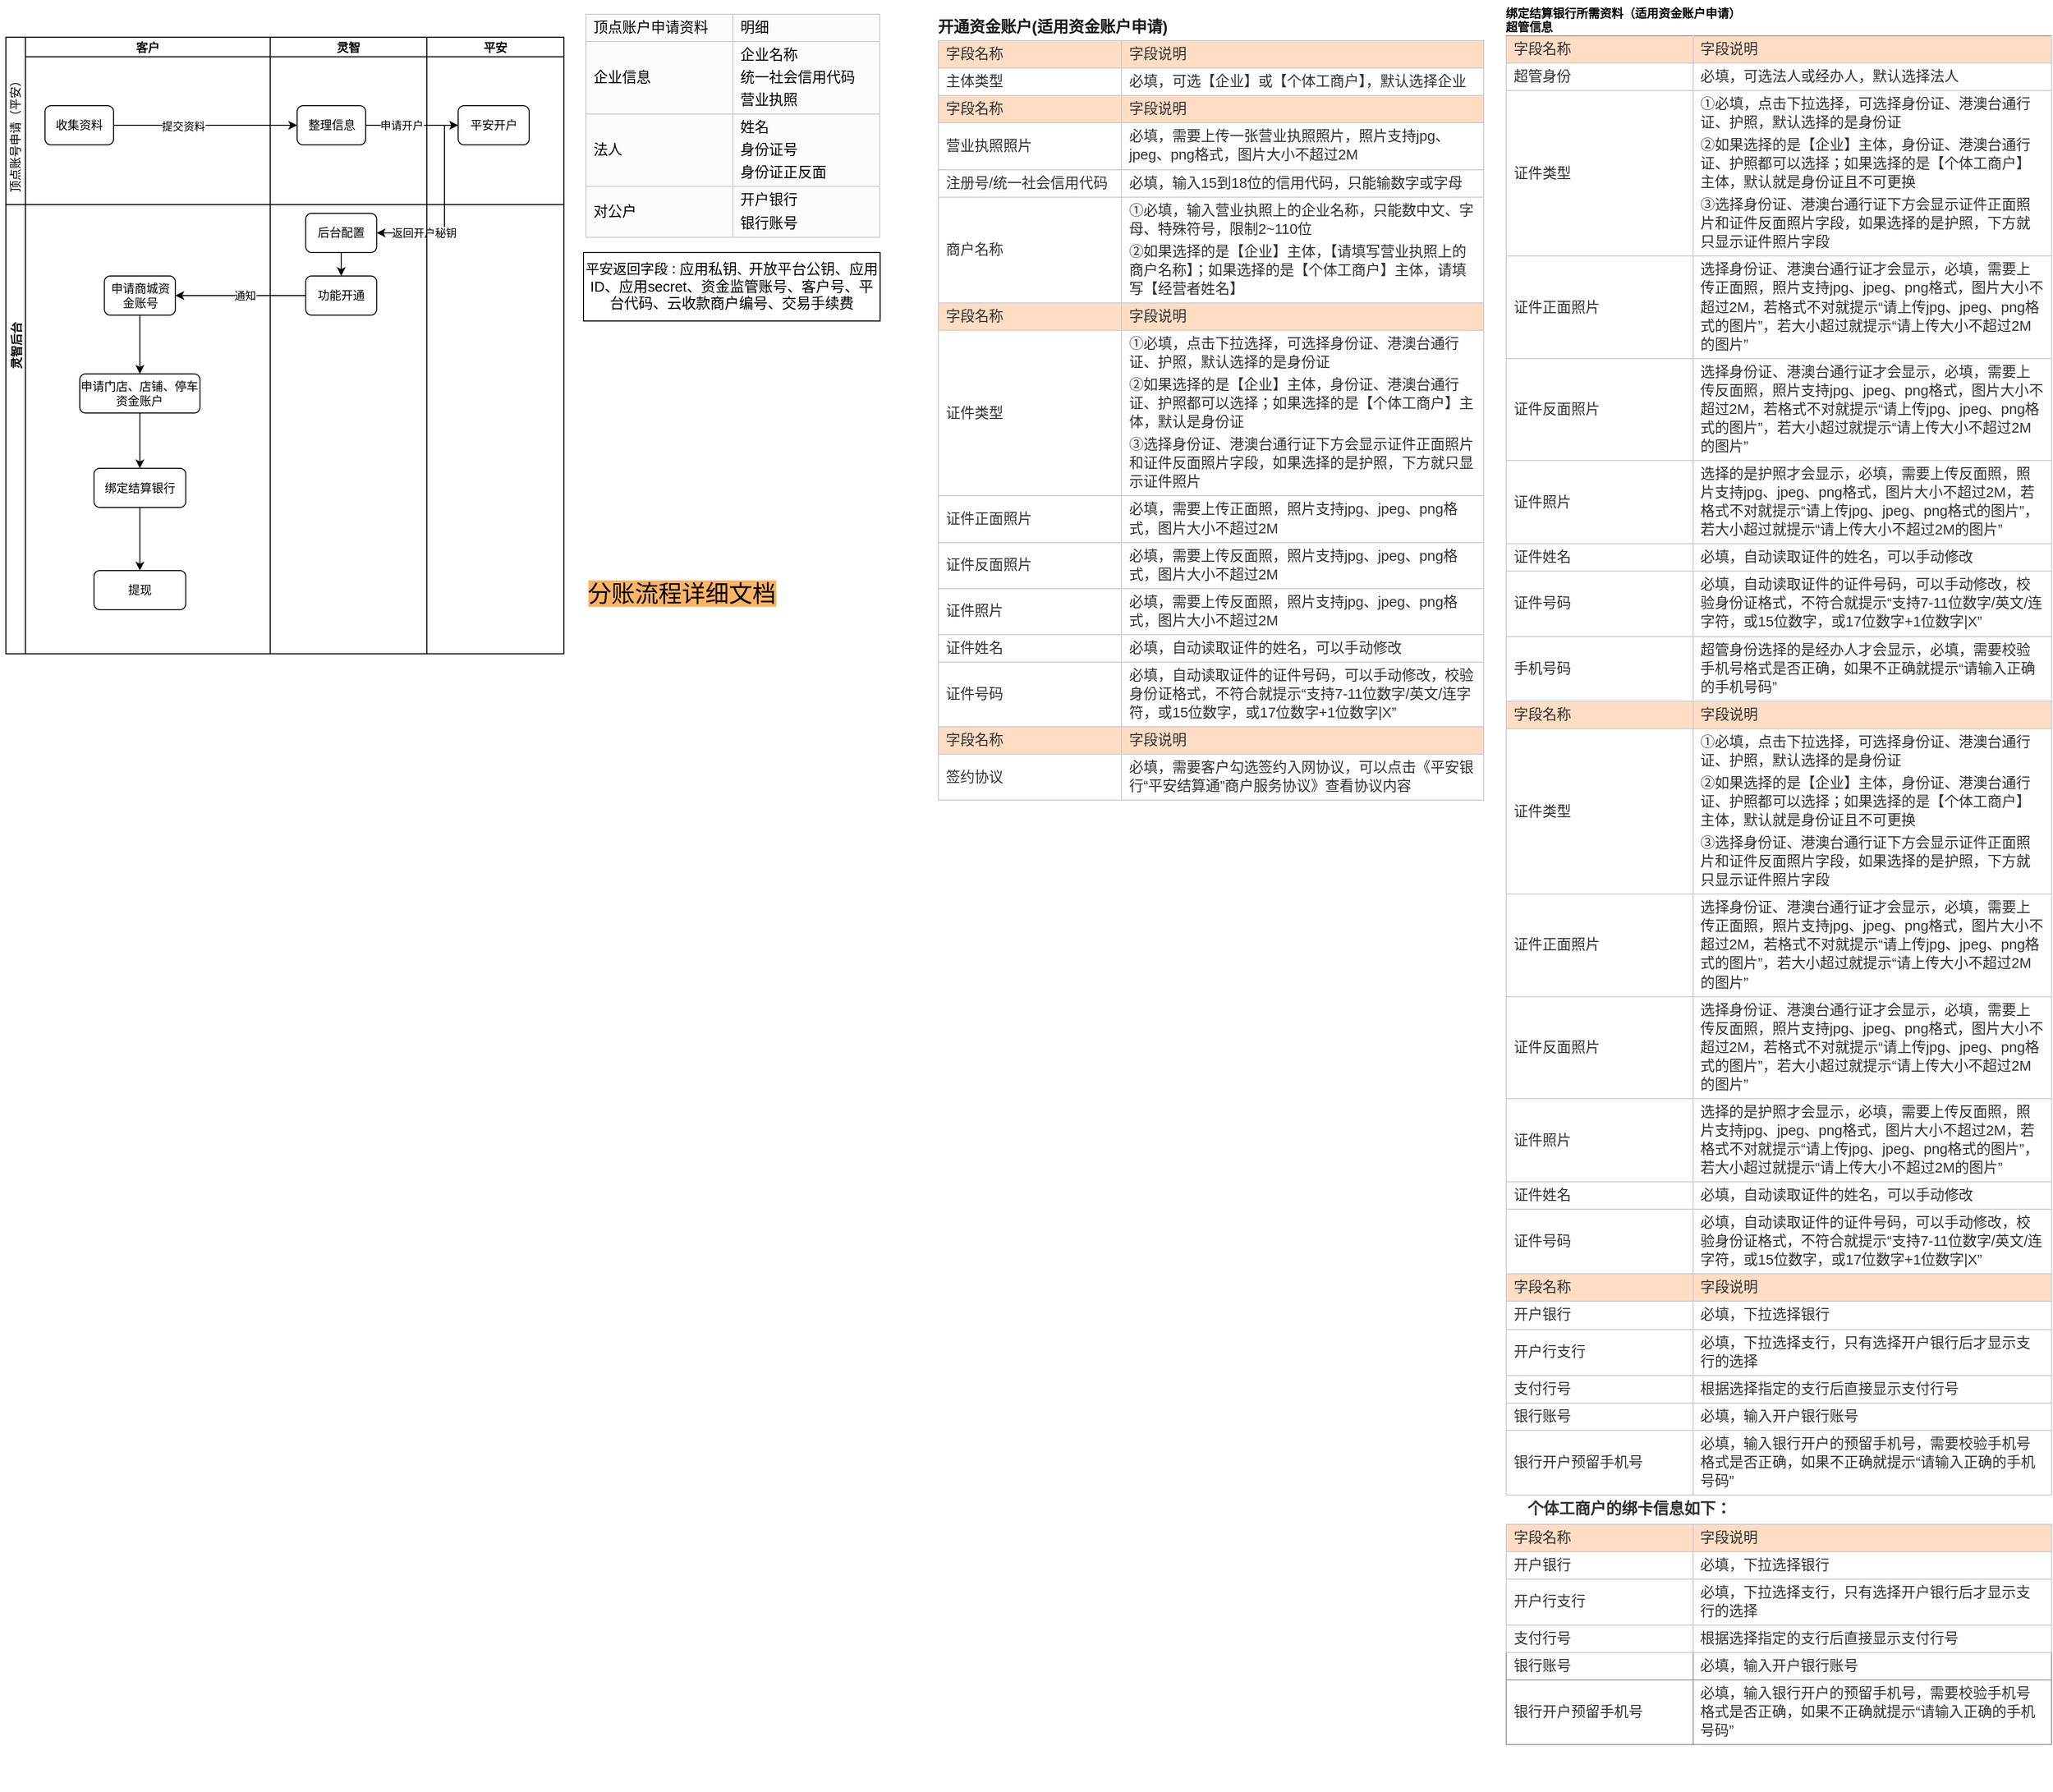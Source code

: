 <mxfile version="24.5.4" type="github">
  <diagram id="C5RBs43oDa-KdzZeNtuy" name="Page-1">
    <mxGraphModel dx="1181" dy="1987" grid="1" gridSize="10" guides="1" tooltips="1" connect="1" arrows="1" fold="1" page="1" pageScale="1" pageWidth="827" pageHeight="1169" math="0" shadow="0">
      <root>
        <mxCell id="WIyWlLk6GJQsqaUBKTNV-0" />
        <mxCell id="WIyWlLk6GJQsqaUBKTNV-1" parent="WIyWlLk6GJQsqaUBKTNV-0" />
        <mxCell id="s57hdgjYQvh1-RJbTecI-2" value="灵智后台" style="swimlane;childLayout=stackLayout;resizeParent=1;resizeParentMax=0;startSize=20;horizontal=0;horizontalStack=1;" parent="WIyWlLk6GJQsqaUBKTNV-1" vertex="1">
          <mxGeometry x="20" y="-1099" width="570" height="630" as="geometry" />
        </mxCell>
        <mxCell id="s57hdgjYQvh1-RJbTecI-3" value="客户" style="swimlane;startSize=20;" parent="s57hdgjYQvh1-RJbTecI-2" vertex="1">
          <mxGeometry x="20" width="250" height="630" as="geometry" />
        </mxCell>
        <mxCell id="s57hdgjYQvh1-RJbTecI-6" value="收集资料" style="rounded=1;whiteSpace=wrap;html=1;" parent="s57hdgjYQvh1-RJbTecI-3" vertex="1">
          <mxGeometry x="20" y="70" width="70" height="40" as="geometry" />
        </mxCell>
        <mxCell id="s57hdgjYQvh1-RJbTecI-10" value="顶点账号申请（平安）" style="text;html=1;align=center;verticalAlign=middle;resizable=0;points=[];autosize=1;strokeColor=none;fillColor=none;rotation=-90;" parent="s57hdgjYQvh1-RJbTecI-3" vertex="1">
          <mxGeometry x="-80" y="84" width="140" height="30" as="geometry" />
        </mxCell>
        <mxCell id="s57hdgjYQvh1-RJbTecI-26" value="" style="edgeStyle=orthogonalEdgeStyle;rounded=0;orthogonalLoop=1;jettySize=auto;html=1;" parent="s57hdgjYQvh1-RJbTecI-3" source="s57hdgjYQvh1-RJbTecI-22" target="s57hdgjYQvh1-RJbTecI-25" edge="1">
          <mxGeometry relative="1" as="geometry" />
        </mxCell>
        <mxCell id="s57hdgjYQvh1-RJbTecI-22" value="申请商城资金账号" style="whiteSpace=wrap;html=1;rounded=1;" parent="s57hdgjYQvh1-RJbTecI-3" vertex="1">
          <mxGeometry x="80.63" y="244" width="72.5" height="40" as="geometry" />
        </mxCell>
        <mxCell id="Rz3DkN3tFBphpeGYRr7L-35" value="" style="edgeStyle=orthogonalEdgeStyle;rounded=0;orthogonalLoop=1;jettySize=auto;html=1;fontFamily=Helvetica;fontSize=12;fontColor=default;resizable=0;" edge="1" parent="s57hdgjYQvh1-RJbTecI-3" source="s57hdgjYQvh1-RJbTecI-25" target="Rz3DkN3tFBphpeGYRr7L-34">
          <mxGeometry relative="1" as="geometry" />
        </mxCell>
        <mxCell id="s57hdgjYQvh1-RJbTecI-25" value="申请门店、店铺、停车资金账户" style="whiteSpace=wrap;html=1;rounded=1;" parent="s57hdgjYQvh1-RJbTecI-3" vertex="1">
          <mxGeometry x="55.47" y="344" width="122.81" height="40" as="geometry" />
        </mxCell>
        <mxCell id="Rz3DkN3tFBphpeGYRr7L-38" value="" style="edgeStyle=orthogonalEdgeStyle;rounded=0;orthogonalLoop=1;jettySize=auto;html=1;fontFamily=Helvetica;fontSize=12;fontColor=default;resizable=0;entryX=0.5;entryY=0;entryDx=0;entryDy=0;" edge="1" parent="s57hdgjYQvh1-RJbTecI-3" source="Rz3DkN3tFBphpeGYRr7L-34" target="Rz3DkN3tFBphpeGYRr7L-60">
          <mxGeometry relative="1" as="geometry">
            <mxPoint x="197" y="415" as="targetPoint" />
          </mxGeometry>
        </mxCell>
        <mxCell id="Rz3DkN3tFBphpeGYRr7L-34" value="绑定结算银行" style="whiteSpace=wrap;html=1;rounded=1;" vertex="1" parent="s57hdgjYQvh1-RJbTecI-3">
          <mxGeometry x="70" y="440.5" width="93.75" height="40" as="geometry" />
        </mxCell>
        <mxCell id="Rz3DkN3tFBphpeGYRr7L-60" value="提现" style="whiteSpace=wrap;html=1;rounded=1;" vertex="1" parent="s57hdgjYQvh1-RJbTecI-3">
          <mxGeometry x="70" y="545" width="93.75" height="40" as="geometry" />
        </mxCell>
        <mxCell id="s57hdgjYQvh1-RJbTecI-4" value="灵智" style="swimlane;startSize=20;" parent="s57hdgjYQvh1-RJbTecI-2" vertex="1">
          <mxGeometry x="270" width="160" height="630" as="geometry" />
        </mxCell>
        <mxCell id="s57hdgjYQvh1-RJbTecI-7" value="整理信息" style="whiteSpace=wrap;html=1;rounded=1;" parent="s57hdgjYQvh1-RJbTecI-4" vertex="1">
          <mxGeometry x="27.5" y="70" width="70" height="40" as="geometry" />
        </mxCell>
        <mxCell id="s57hdgjYQvh1-RJbTecI-21" value="" style="edgeStyle=orthogonalEdgeStyle;rounded=0;orthogonalLoop=1;jettySize=auto;html=1;" parent="s57hdgjYQvh1-RJbTecI-4" source="s57hdgjYQvh1-RJbTecI-15" target="s57hdgjYQvh1-RJbTecI-20" edge="1">
          <mxGeometry relative="1" as="geometry" />
        </mxCell>
        <mxCell id="s57hdgjYQvh1-RJbTecI-15" value="后台配置" style="whiteSpace=wrap;html=1;rounded=1;" parent="s57hdgjYQvh1-RJbTecI-4" vertex="1">
          <mxGeometry x="36.25" y="180" width="72.5" height="40" as="geometry" />
        </mxCell>
        <mxCell id="s57hdgjYQvh1-RJbTecI-20" value="功能开通" style="whiteSpace=wrap;html=1;rounded=1;" parent="s57hdgjYQvh1-RJbTecI-4" vertex="1">
          <mxGeometry x="36.25" y="244" width="72.5" height="40" as="geometry" />
        </mxCell>
        <mxCell id="s57hdgjYQvh1-RJbTecI-9" value="" style="endArrow=none;html=1;rounded=0;exitX=-0.014;exitY=0.167;exitDx=0;exitDy=0;exitPerimeter=0;" parent="s57hdgjYQvh1-RJbTecI-4" edge="1" source="s57hdgjYQvh1-RJbTecI-10">
          <mxGeometry width="50" height="50" relative="1" as="geometry">
            <mxPoint x="-220" y="170" as="sourcePoint" />
            <mxPoint x="300" y="171" as="targetPoint" />
          </mxGeometry>
        </mxCell>
        <mxCell id="s57hdgjYQvh1-RJbTecI-8" value="" style="edgeStyle=orthogonalEdgeStyle;rounded=0;orthogonalLoop=1;jettySize=auto;html=1;" parent="s57hdgjYQvh1-RJbTecI-2" source="s57hdgjYQvh1-RJbTecI-6" target="s57hdgjYQvh1-RJbTecI-7" edge="1">
          <mxGeometry relative="1" as="geometry" />
        </mxCell>
        <mxCell id="s57hdgjYQvh1-RJbTecI-13" value="提交资料" style="edgeLabel;html=1;align=center;verticalAlign=middle;resizable=0;points=[];" parent="s57hdgjYQvh1-RJbTecI-8" vertex="1" connectable="0">
          <mxGeometry x="-0.249" y="-1" relative="1" as="geometry">
            <mxPoint as="offset" />
          </mxGeometry>
        </mxCell>
        <mxCell id="s57hdgjYQvh1-RJbTecI-12" value="" style="edgeStyle=orthogonalEdgeStyle;rounded=0;orthogonalLoop=1;jettySize=auto;html=1;" parent="s57hdgjYQvh1-RJbTecI-2" source="s57hdgjYQvh1-RJbTecI-7" target="s57hdgjYQvh1-RJbTecI-11" edge="1">
          <mxGeometry relative="1" as="geometry" />
        </mxCell>
        <mxCell id="s57hdgjYQvh1-RJbTecI-14" value="申请开户" style="edgeLabel;html=1;align=center;verticalAlign=middle;resizable=0;points=[];" parent="s57hdgjYQvh1-RJbTecI-12" vertex="1" connectable="0">
          <mxGeometry x="-0.238" y="2" relative="1" as="geometry">
            <mxPoint y="2" as="offset" />
          </mxGeometry>
        </mxCell>
        <mxCell id="s57hdgjYQvh1-RJbTecI-16" value="" style="edgeStyle=orthogonalEdgeStyle;rounded=0;orthogonalLoop=1;jettySize=auto;html=1;" parent="s57hdgjYQvh1-RJbTecI-2" source="s57hdgjYQvh1-RJbTecI-11" target="s57hdgjYQvh1-RJbTecI-15" edge="1">
          <mxGeometry relative="1" as="geometry">
            <Array as="points">
              <mxPoint x="448" y="200" />
            </Array>
          </mxGeometry>
        </mxCell>
        <mxCell id="s57hdgjYQvh1-RJbTecI-17" value="返回开户秘钥" style="edgeLabel;html=1;align=center;verticalAlign=middle;resizable=0;points=[];" parent="s57hdgjYQvh1-RJbTecI-16" vertex="1" connectable="0">
          <mxGeometry x="0.294" y="-2" relative="1" as="geometry">
            <mxPoint x="-20" y="2" as="offset" />
          </mxGeometry>
        </mxCell>
        <mxCell id="s57hdgjYQvh1-RJbTecI-23" value="" style="edgeStyle=orthogonalEdgeStyle;rounded=0;orthogonalLoop=1;jettySize=auto;html=1;" parent="s57hdgjYQvh1-RJbTecI-2" source="s57hdgjYQvh1-RJbTecI-20" target="s57hdgjYQvh1-RJbTecI-22" edge="1">
          <mxGeometry relative="1" as="geometry" />
        </mxCell>
        <mxCell id="s57hdgjYQvh1-RJbTecI-24" value="通知" style="edgeLabel;html=1;align=center;verticalAlign=middle;resizable=0;points=[];" parent="s57hdgjYQvh1-RJbTecI-23" vertex="1" connectable="0">
          <mxGeometry x="-0.229" y="2" relative="1" as="geometry">
            <mxPoint x="-11" y="-2" as="offset" />
          </mxGeometry>
        </mxCell>
        <mxCell id="s57hdgjYQvh1-RJbTecI-5" value="平安" style="swimlane;startSize=20;" parent="s57hdgjYQvh1-RJbTecI-2" vertex="1">
          <mxGeometry x="430" width="140" height="630" as="geometry" />
        </mxCell>
        <mxCell id="s57hdgjYQvh1-RJbTecI-11" value="平安开户" style="whiteSpace=wrap;html=1;rounded=1;" parent="s57hdgjYQvh1-RJbTecI-5" vertex="1">
          <mxGeometry x="32" y="70" width="72.5" height="40" as="geometry" />
        </mxCell>
        <mxCell id="Rz3DkN3tFBphpeGYRr7L-0" value="&lt;div data-version=&quot;3.0.0&quot; data-hash=&quot;84bb3927976cdaad550b4a9fe43c4d47&quot;&gt;&lt;/div&gt;&lt;div class=&quot;document&quot;&gt;&lt;div class=&quot;section&quot;&gt;&lt;br&gt;&lt;br&gt;&lt;br&gt;&lt;br&gt;&lt;br&gt;&lt;br&gt;&lt;br&gt;&lt;br&gt;&lt;br&gt;&lt;br&gt;&lt;br&gt;&lt;br&gt;&lt;br&gt;&lt;br&gt;&lt;br&gt;&lt;br&gt;&lt;br&gt;&lt;br&gt;&lt;br&gt;&lt;br&gt;&lt;br&gt;&lt;br&gt;&lt;br&gt;&lt;br&gt;&lt;/div&gt;&lt;/div&gt;" style="text;whiteSpace=wrap;html=1;movable=1;resizable=1;rotatable=1;deletable=1;editable=1;locked=0;connectable=1;" vertex="1" parent="WIyWlLk6GJQsqaUBKTNV-1">
          <mxGeometry x="557" y="-220" width="270" height="100" as="geometry" />
        </mxCell>
        <mxCell id="Rz3DkN3tFBphpeGYRr7L-1" value="&lt;table style=&quot;forced-color-adjust: none; color: rgb(0, 0, 0); font-family: Helvetica; font-size: 12px; font-style: normal; font-variant-ligatures: normal; font-variant-caps: normal; font-weight: 400; letter-spacing: normal; orphans: 2; text-align: left; text-transform: none; widows: 2; word-spacing: 0px; -webkit-text-stroke-width: 0px; white-space: normal; background-color: rgb(251, 251, 251); text-decoration-thickness: initial; text-decoration-style: initial; text-decoration-color: initial; border-collapse: collapse; border: none; table-layout: fixed;&quot;&gt;&lt;tbody style=&quot;forced-color-adjust: none;&quot;&gt;&lt;tr style=&quot;forced-color-adjust: none; height: 27px;&quot;&gt;&lt;td rowspan=&quot;1&quot; colspan=&quot;1&quot; width=&quot;301&quot; style=&quot;forced-color-adjust: none; width: 301px; box-sizing: border-box; vertical-align: middle; padding: 0px 7.2px; border-width: 1px; border-style: solid; border-color: rgb(203, 205, 209);&quot;&gt;&lt;p class=&quot;paragraph text-align-type-left&quot; style=&quot;forced-color-adjust: none; text-align: left; line-height: 1.3; margin-top: 3pt; margin-bottom: 3pt; margin-left: 0pt;&quot;&gt;&lt;span data-font-family=&quot;default&quot; style=&quot;forced-color-adjust: none; font-size: 11pt; font-weight: normal; font-style: normal; color: rgb(0, 0, 0); letter-spacing: 0pt; vertical-align: baseline;&quot;&gt;顶点账户申请资料&lt;/span&gt;&lt;span lang=&quot;EN-US&quot; style=&quot;forced-color-adjust: none;&quot;&gt;&lt;/span&gt;&lt;/p&gt;&lt;/td&gt;&lt;td rowspan=&quot;1&quot; colspan=&quot;1&quot; width=&quot;301&quot; style=&quot;forced-color-adjust: none; width: 301px; box-sizing: border-box; vertical-align: middle; padding: 0px 7.2px; border-width: 1px; border-style: solid; border-color: rgb(203, 205, 209);&quot;&gt;&lt;p class=&quot;paragraph text-align-type-left&quot; style=&quot;forced-color-adjust: none; text-align: left; line-height: 1.3; margin-top: 3pt; margin-bottom: 3pt; margin-left: 0pt;&quot;&gt;&lt;span data-font-family=&quot;default&quot; style=&quot;forced-color-adjust: none; font-size: 11pt; font-weight: normal; font-style: normal; color: rgb(0, 0, 0); letter-spacing: 0pt; vertical-align: baseline;&quot;&gt;明细&lt;/span&gt;&lt;span lang=&quot;EN-US&quot; style=&quot;forced-color-adjust: none;&quot;&gt;&lt;/span&gt;&lt;/p&gt;&lt;/td&gt;&lt;/tr&gt;&lt;tr style=&quot;forced-color-adjust: none; height: 27px;&quot;&gt;&lt;td rowspan=&quot;1&quot; colspan=&quot;1&quot; width=&quot;301&quot; style=&quot;forced-color-adjust: none; width: 301px; box-sizing: border-box; vertical-align: middle; padding: 0px 7.2px; border-width: 1px; border-style: solid; border-color: rgb(203, 205, 209);&quot;&gt;&lt;p class=&quot;paragraph text-align-type-left&quot; style=&quot;forced-color-adjust: none; text-align: left; line-height: 1.3; margin-top: 3pt; margin-bottom: 3pt; margin-left: 0pt;&quot;&gt;&lt;span data-font-family=&quot;default&quot; style=&quot;forced-color-adjust: none; font-size: 11pt; font-weight: normal; font-style: normal; color: rgb(0, 0, 0); letter-spacing: 0pt; vertical-align: baseline;&quot;&gt;企业信息&lt;/span&gt;&lt;span lang=&quot;EN-US&quot; style=&quot;forced-color-adjust: none;&quot;&gt;&lt;/span&gt;&lt;/p&gt;&lt;/td&gt;&lt;td rowspan=&quot;1&quot; colspan=&quot;1&quot; width=&quot;301&quot; style=&quot;forced-color-adjust: none; width: 301px; box-sizing: border-box; vertical-align: middle; padding: 0px 7.2px; border-width: 1px; border-style: solid; border-color: rgb(203, 205, 209);&quot;&gt;&lt;p class=&quot;paragraph text-align-type-left&quot; style=&quot;forced-color-adjust: none; text-align: left; line-height: 1.3; margin-top: 3pt; margin-bottom: 3pt; margin-left: 0pt;&quot;&gt;&lt;span data-font-family=&quot;default&quot; style=&quot;forced-color-adjust: none; font-size: 11pt; font-weight: normal; font-style: normal; color: rgb(0, 0, 0); letter-spacing: 0pt; vertical-align: baseline;&quot;&gt;企业名称&lt;/span&gt;&lt;span lang=&quot;EN-US&quot; style=&quot;forced-color-adjust: none;&quot;&gt;&lt;/span&gt;&lt;/p&gt;&lt;p class=&quot;paragraph text-align-type-left&quot; style=&quot;forced-color-adjust: none; text-align: left; line-height: 1.3; margin-top: 3pt; margin-bottom: 3pt; margin-left: 0pt;&quot;&gt;&lt;span data-font-family=&quot;default&quot; style=&quot;forced-color-adjust: none; font-size: 11pt; font-weight: normal; font-style: normal; color: rgb(0, 0, 0); letter-spacing: 0pt; vertical-align: baseline;&quot;&gt;统一社会信用代码&lt;/span&gt;&lt;span lang=&quot;EN-US&quot; style=&quot;forced-color-adjust: none;&quot;&gt;&lt;/span&gt;&lt;/p&gt;&lt;p class=&quot;paragraph text-align-type-left&quot; style=&quot;forced-color-adjust: none; text-align: left; line-height: 1.3; margin-top: 3pt; margin-bottom: 3pt; margin-left: 0pt;&quot;&gt;&lt;span data-font-family=&quot;default&quot; style=&quot;forced-color-adjust: none; font-size: 11pt; font-weight: normal; font-style: normal; color: rgb(0, 0, 0); letter-spacing: 0pt; vertical-align: baseline;&quot;&gt;营业执照&lt;/span&gt;&lt;span lang=&quot;EN-US&quot; style=&quot;forced-color-adjust: none;&quot;&gt;&lt;/span&gt;&lt;/p&gt;&lt;/td&gt;&lt;/tr&gt;&lt;tr style=&quot;forced-color-adjust: none; height: 27px;&quot;&gt;&lt;td rowspan=&quot;1&quot; colspan=&quot;1&quot; width=&quot;301&quot; style=&quot;forced-color-adjust: none; width: 301px; box-sizing: border-box; vertical-align: middle; padding: 0px 7.2px; border-width: 1px; border-style: solid; border-color: rgb(203, 205, 209);&quot;&gt;&lt;p class=&quot;paragraph text-align-type-left&quot; style=&quot;forced-color-adjust: none; text-align: left; line-height: 1.3; margin-top: 3pt; margin-bottom: 3pt; margin-left: 0pt;&quot;&gt;&lt;span data-font-family=&quot;default&quot; style=&quot;forced-color-adjust: none; font-size: 11pt; font-weight: normal; font-style: normal; color: rgb(0, 0, 0); letter-spacing: 0pt; vertical-align: baseline;&quot;&gt;法人&lt;/span&gt;&lt;span lang=&quot;EN-US&quot; style=&quot;forced-color-adjust: none;&quot;&gt;&lt;/span&gt;&lt;/p&gt;&lt;/td&gt;&lt;td rowspan=&quot;1&quot; colspan=&quot;1&quot; width=&quot;301&quot; style=&quot;forced-color-adjust: none; width: 301px; box-sizing: border-box; vertical-align: middle; padding: 0px 7.2px; border-width: 1px; border-style: solid; border-color: rgb(203, 205, 209);&quot;&gt;&lt;p class=&quot;paragraph text-align-type-left&quot; style=&quot;forced-color-adjust: none; text-align: left; line-height: 1.3; margin-top: 3pt; margin-bottom: 3pt; margin-left: 0pt;&quot;&gt;&lt;span data-font-family=&quot;default&quot; style=&quot;forced-color-adjust: none; font-size: 11pt; font-weight: normal; font-style: normal; color: rgb(0, 0, 0); letter-spacing: 0pt; vertical-align: baseline;&quot;&gt;姓名&lt;/span&gt;&lt;span lang=&quot;EN-US&quot; style=&quot;forced-color-adjust: none;&quot;&gt;&lt;/span&gt;&lt;/p&gt;&lt;p class=&quot;paragraph text-align-type-left&quot; style=&quot;forced-color-adjust: none; text-align: left; line-height: 1.3; margin-top: 3pt; margin-bottom: 3pt; margin-left: 0pt;&quot;&gt;&lt;span data-font-family=&quot;default&quot; style=&quot;forced-color-adjust: none; font-size: 11pt; font-weight: normal; font-style: normal; color: rgb(0, 0, 0); letter-spacing: 0pt; vertical-align: baseline;&quot;&gt;身份证号&lt;/span&gt;&lt;span lang=&quot;EN-US&quot; style=&quot;forced-color-adjust: none;&quot;&gt;&lt;/span&gt;&lt;/p&gt;&lt;p class=&quot;paragraph text-align-type-left&quot; style=&quot;forced-color-adjust: none; text-align: left; line-height: 1.3; margin-top: 3pt; margin-bottom: 3pt; margin-left: 0pt;&quot;&gt;&lt;span data-font-family=&quot;default&quot; style=&quot;forced-color-adjust: none; font-size: 11pt; font-weight: normal; font-style: normal; color: rgb(0, 0, 0); letter-spacing: 0pt; vertical-align: baseline;&quot;&gt;身份证正反面&lt;/span&gt;&lt;span lang=&quot;EN-US&quot; style=&quot;forced-color-adjust: none;&quot;&gt;&lt;/span&gt;&lt;/p&gt;&lt;/td&gt;&lt;/tr&gt;&lt;tr style=&quot;forced-color-adjust: none; height: 27px;&quot;&gt;&lt;td rowspan=&quot;1&quot; colspan=&quot;1&quot; width=&quot;301&quot; style=&quot;forced-color-adjust: none; width: 301px; box-sizing: border-box; vertical-align: middle; padding: 0px 7.2px; border-width: 1px; border-style: solid; border-color: rgb(203, 205, 209);&quot;&gt;&lt;p class=&quot;paragraph text-align-type-left&quot; style=&quot;forced-color-adjust: none; text-align: left; line-height: 1.3; margin-top: 3pt; margin-bottom: 3pt; margin-left: 0pt;&quot;&gt;&lt;span data-font-family=&quot;default&quot; style=&quot;forced-color-adjust: none; font-size: 11pt; font-weight: normal; font-style: normal; color: rgb(0, 0, 0); letter-spacing: 0pt; vertical-align: baseline;&quot;&gt;对公户&lt;/span&gt;&lt;span lang=&quot;EN-US&quot; style=&quot;forced-color-adjust: none;&quot;&gt;&lt;/span&gt;&lt;/p&gt;&lt;/td&gt;&lt;td rowspan=&quot;1&quot; colspan=&quot;1&quot; width=&quot;301&quot; style=&quot;forced-color-adjust: none; width: 301px; box-sizing: border-box; vertical-align: middle; padding: 0px 7.2px; border-width: 1px; border-style: solid; border-color: rgb(203, 205, 209);&quot;&gt;&lt;p class=&quot;paragraph text-align-type-left&quot; style=&quot;forced-color-adjust: none; text-align: left; line-height: 1.3; margin-top: 3pt; margin-bottom: 3pt; margin-left: 0pt;&quot;&gt;&lt;span data-font-family=&quot;default&quot; style=&quot;forced-color-adjust: none; font-size: 11pt; font-weight: normal; font-style: normal; color: rgb(0, 0, 0); letter-spacing: 0pt; vertical-align: baseline;&quot;&gt;开户银行&lt;/span&gt;&lt;span lang=&quot;EN-US&quot; style=&quot;forced-color-adjust: none;&quot;&gt;&lt;/span&gt;&lt;/p&gt;&lt;p class=&quot;paragraph text-align-type-left&quot; style=&quot;forced-color-adjust: none; text-align: left; line-height: 1.3; margin-top: 3pt; margin-bottom: 3pt; margin-left: 0pt;&quot;&gt;&lt;span data-font-family=&quot;default&quot; style=&quot;forced-color-adjust: none; font-size: 11pt; font-weight: normal; font-style: normal; color: rgb(0, 0, 0); letter-spacing: 0pt; vertical-align: baseline;&quot;&gt;银行账号&lt;/span&gt;&lt;/p&gt;&lt;/td&gt;&lt;/tr&gt;&lt;/tbody&gt;&lt;/table&gt;" style="text;whiteSpace=wrap;html=1;movable=1;resizable=1;rotatable=1;deletable=1;editable=1;locked=0;connectable=1;" vertex="1" parent="WIyWlLk6GJQsqaUBKTNV-1">
          <mxGeometry x="610" y="-1130" width="303" height="251" as="geometry" />
        </mxCell>
        <mxCell id="Rz3DkN3tFBphpeGYRr7L-3" value="&lt;div data-version=&quot;3.0.0&quot; data-hash=&quot;025fe17ac6a2c679d812ab66ec4ac52c&quot;&gt;&lt;/div&gt;&lt;div class=&quot;document&quot;&gt;&lt;div class=&quot;section&quot;&gt;&lt;br&gt;&lt;/div&gt;&lt;/div&gt;" style="text;whiteSpace=wrap;html=1;movable=1;resizable=1;rotatable=1;deletable=1;editable=1;locked=0;connectable=1;" vertex="1" parent="WIyWlLk6GJQsqaUBKTNV-1">
          <mxGeometry x="540" y="-900" width="516.5" height="50" as="geometry" />
        </mxCell>
        <mxCell id="Rz3DkN3tFBphpeGYRr7L-11" value="&lt;font style=&quot;text-align: left; font-size: 14px;&quot;&gt;平安返回字段&lt;/font&gt;&lt;span style=&quot;text-align: left;&quot;&gt;：&lt;/span&gt;&lt;span style=&quot;text-align: left; font-size: 14.667px;&quot;&gt;应用私钥&lt;/span&gt;&lt;span style=&quot;text-align: left;&quot;&gt;、&lt;/span&gt;&lt;span style=&quot;text-align: left; font-size: 14.667px;&quot;&gt;开放平台公钥、&lt;/span&gt;&lt;span style=&quot;text-align: left; font-size: 14.667px;&quot;&gt;应用ID、&lt;/span&gt;&lt;span style=&quot;text-align: left; font-size: 14.667px;&quot;&gt;应用secret、&lt;/span&gt;&lt;span style=&quot;text-align: left; font-size: 14.667px;&quot;&gt;资金监管账号、&lt;/span&gt;&lt;span style=&quot;text-align: left; font-size: 14.667px;&quot;&gt;客户号、&lt;/span&gt;&lt;span style=&quot;text-align: left; font-size: 14.667px;&quot;&gt;平台代码、&lt;/span&gt;&lt;span style=&quot;text-align: left; font-size: 14.667px;&quot;&gt;云收款商户编号、&lt;/span&gt;&lt;span style=&quot;text-align: left; font-size: 14.667px;&quot;&gt;交易手续费&lt;/span&gt;" style="rounded=2;whiteSpace=wrap;html=1;" vertex="1" parent="WIyWlLk6GJQsqaUBKTNV-1">
          <mxGeometry x="610" y="-879" width="303" height="70" as="geometry" />
        </mxCell>
        <UserObject label="&lt;font style=&quot;font-size: 24px; background-color: rgb(255, 179, 102);&quot;&gt;分账流程详细文档&lt;/font&gt;" link="https://doc.weixin.qq.com/doc/w3_ATUAPAbKABMoSmVmRvkS36e8sRL0J?scode=AF8APgdOAA41lYNq09ATUAPAbKABM" id="Rz3DkN3tFBphpeGYRr7L-66">
          <mxCell style="text;html=1;align=center;verticalAlign=middle;resizable=0;points=[];autosize=1;strokeColor=none;fillColor=none;fontFamily=Helvetica;fontSize=12;fontColor=default;" vertex="1" parent="WIyWlLk6GJQsqaUBKTNV-1">
            <mxGeometry x="600" y="-550" width="220" height="40" as="geometry" />
          </mxCell>
        </UserObject>
        <mxCell id="Rz3DkN3tFBphpeGYRr7L-67" value="&lt;div data-version=&quot;3.0.0&quot; data-hash=&quot;c9b7c0e9b58c7565f729a8632c3adc0a&quot;&gt;&lt;/div&gt;&lt;div class=&quot;document&quot;&gt;&lt;div class=&quot;section&quot;&gt;&lt;div style=&quot;font-size: medium;&quot; data-hash=&quot;d88085849254994ef0d0746a3ccac04e&quot; data-version=&quot;3.0.0&quot;&gt;&lt;/div&gt;&lt;div style=&quot;font-size: medium;&quot; class=&quot;document&quot;&gt;&lt;div class=&quot;section&quot;&gt;&lt;h4 style=&quot;line-height: 1.7; margin-top: 0pt; margin-bottom: 0pt; margin-left: 0pt;&quot; class=&quot;paragraph text-align-type-left tco-title-heading 4&quot;&gt;&lt;span style=&quot;font-size: 12pt; color: rgb(26, 26, 26); letter-spacing: 0pt; vertical-align: baseline;&quot; data-font-family=&quot;default&quot;&gt;开通资金账户(适用资金账户申请)&lt;/span&gt;&lt;/h4&gt;&lt;/div&gt;&lt;/div&gt;&lt;table style=&quot;border-collapse:collapse;border:none;table-layout:fixed;mso-table-layout-alt:fixed;&quot;&gt;&lt;tbody&gt;&lt;tr style=&quot;height:27px;&quot;&gt;                        &lt;td style=&quot;width:201px; width:201px;box-sizing:border-box;background:#FFDCC4;vertical-align:middle;padding-top:0px;padding-left:7.2px;padding-bottom:0px;padding-right:7.2px;border-top:1px solid #CBCDD1;border-right:1px solid #CBCDD1;border-bottom:1px solid #CBCDD1;border-left:1px solid #CBCDD1&quot; width=&quot;201&quot; colspan=&quot;1&quot; rowspan=&quot;1&quot;&gt;&lt;p class=&quot;paragraph text-align-type-left&quot; style=&quot;text-align:left;line-height:1.3;margin-top:3pt;margin-bottom:3pt;margin-left:0pt&quot;&gt;&lt;span style=&quot;font-size:11pt;font-weight:normal;font-style:normal;text-decoration:;color:#333333;background:;letter-spacing:0pt;mso-font-width:100%;vertical-align:baseline;text-decoration-color:;text-underline-position:&quot; data-font-family=&quot;default&quot;&gt;字段名称&lt;/span&gt;&lt;span lang=&quot;EN-US&quot;&gt;&lt;/span&gt;&lt;/p&gt;&lt;/td&gt;&lt;td style=&quot;width:398px; width:398px;box-sizing:border-box;background:#FFDCC4;vertical-align:middle;padding-top:0px;padding-left:7.2px;padding-bottom:0px;padding-right:7.2px;border-top:1px solid #CBCDD1;border-right:1px solid #CBCDD1;border-bottom:1px solid #CBCDD1;border-left:1px solid #CBCDD1&quot; width=&quot;398&quot; colspan=&quot;1&quot; rowspan=&quot;1&quot;&gt;&lt;p class=&quot;paragraph text-align-type-left&quot; style=&quot;text-align:left;line-height:1.3;margin-top:3pt;margin-bottom:3pt;margin-left:0pt&quot;&gt;&lt;span style=&quot;font-size:11pt;font-weight:normal;font-style:normal;text-decoration:;color:#333333;background:;letter-spacing:0pt;mso-font-width:100%;vertical-align:baseline;text-decoration-color:;text-underline-position:&quot; data-font-family=&quot;default&quot;&gt;字段说明&lt;/span&gt;&lt;span lang=&quot;EN-US&quot;&gt;&lt;/span&gt;&lt;/p&gt;&lt;/td&gt;                &lt;/tr&gt;&lt;tr style=&quot;height:27px;&quot;&gt;                        &lt;td style=&quot;width:201px; width:201px;box-sizing:border-box;vertical-align:middle;padding-top:0px;padding-left:7.2px;padding-bottom:0px;padding-right:7.2px;border-top:1px solid #CBCDD1;border-right:1px solid #CBCDD1;border-bottom:1px solid #CBCDD1;border-left:1px solid #CBCDD1&quot; width=&quot;201&quot; colspan=&quot;1&quot; rowspan=&quot;1&quot;&gt;&lt;p class=&quot;paragraph text-align-type-left&quot; style=&quot;text-align:left;line-height:1.3;margin-top:3pt;margin-bottom:3pt;margin-left:0pt&quot;&gt;&lt;span style=&quot;font-size:11pt;font-weight:normal;font-style:normal;text-decoration:;color:#333333;background:;letter-spacing:0pt;mso-font-width:100%;vertical-align:baseline;text-decoration-color:;text-underline-position:&quot; data-font-family=&quot;default&quot;&gt;主体类型&lt;/span&gt;&lt;span lang=&quot;EN-US&quot;&gt;&lt;/span&gt;&lt;/p&gt;&lt;/td&gt;&lt;td style=&quot;width:398px; width:398px;box-sizing:border-box;vertical-align:middle;padding-top:0px;padding-left:7.2px;padding-bottom:0px;padding-right:7.2px;border-top:1px solid #CBCDD1;border-right:1px solid #CBCDD1;border-bottom:1px solid #CBCDD1;border-left:1px solid #CBCDD1&quot; width=&quot;398&quot; colspan=&quot;1&quot; rowspan=&quot;1&quot;&gt;&lt;p class=&quot;paragraph text-align-type-left&quot; style=&quot;text-align:left;line-height:1.3;margin-top:3pt;margin-bottom:3pt;margin-left:0pt&quot;&gt;&lt;span style=&quot;font-size:11pt;font-weight:normal;font-style:normal;text-decoration:;color:#333333;background:;letter-spacing:0pt;mso-font-width:100%;vertical-align:baseline;text-decoration-color:;text-underline-position:&quot; data-font-family=&quot;default&quot;&gt;必填，可选【企业】或【个体工商户】，默认选择企业&lt;/span&gt;&lt;span lang=&quot;EN-US&quot;&gt;&lt;/span&gt;&lt;/p&gt;&lt;/td&gt;                &lt;/tr&gt;&lt;tr style=&quot;height:27px;&quot;&gt;                        &lt;td style=&quot;width:201px; width:201px;box-sizing:border-box;background:#FFDCC4;vertical-align:middle;padding-top:0px;padding-left:7.2px;padding-bottom:0px;padding-right:7.2px;border-top:1px solid #CBCDD1;border-right:1px solid #CBCDD1;border-bottom:1px solid #CBCDD1;border-left:1px solid #CBCDD1&quot; width=&quot;201&quot; colspan=&quot;1&quot; rowspan=&quot;1&quot;&gt;&lt;p class=&quot;paragraph text-align-type-left&quot; style=&quot;text-align:left;line-height:1.3;margin-top:3pt;margin-bottom:3pt;margin-left:0pt&quot;&gt;&lt;span style=&quot;font-size:11pt;font-weight:normal;font-style:normal;text-decoration:;color:#333333;background:;letter-spacing:0pt;mso-font-width:100%;vertical-align:baseline;text-decoration-color:;text-underline-position:&quot; data-font-family=&quot;default&quot;&gt;字段名称&lt;/span&gt;&lt;span lang=&quot;EN-US&quot;&gt;&lt;/span&gt;&lt;/p&gt;&lt;/td&gt;&lt;td style=&quot;width:398px; width:398px;box-sizing:border-box;background:#FFDCC4;vertical-align:middle;padding-top:0px;padding-left:7.2px;padding-bottom:0px;padding-right:7.2px;border-top:1px solid #CBCDD1;border-right:1px solid #CBCDD1;border-bottom:1px solid #CBCDD1;border-left:1px solid #CBCDD1&quot; width=&quot;398&quot; colspan=&quot;1&quot; rowspan=&quot;1&quot;&gt;&lt;p class=&quot;paragraph text-align-type-left&quot; style=&quot;text-align:left;line-height:1.3;margin-top:3pt;margin-bottom:3pt;margin-left:0pt&quot;&gt;&lt;span style=&quot;font-size:11pt;font-weight:normal;font-style:normal;text-decoration:;color:#333333;background:;letter-spacing:0pt;mso-font-width:100%;vertical-align:baseline;text-decoration-color:;text-underline-position:&quot; data-font-family=&quot;default&quot;&gt;字段说明&lt;/span&gt;&lt;span lang=&quot;EN-US&quot;&gt;&lt;/span&gt;&lt;/p&gt;&lt;/td&gt;                &lt;/tr&gt;&lt;tr style=&quot;height:27px;&quot;&gt;                        &lt;td style=&quot;width:201px; width:201px;box-sizing:border-box;vertical-align:middle;padding-top:0px;padding-left:7.2px;padding-bottom:0px;padding-right:7.2px;border-top:1px solid #CBCDD1;border-right:1px solid #CBCDD1;border-bottom:1px solid #CBCDD1;border-left:1px solid #CBCDD1&quot; width=&quot;201&quot; colspan=&quot;1&quot; rowspan=&quot;1&quot;&gt;&lt;p class=&quot;paragraph text-align-type-left&quot; style=&quot;text-align:left;line-height:1.3;margin-top:3pt;margin-bottom:3pt;margin-left:0pt&quot;&gt;&lt;span style=&quot;font-size:11pt;font-weight:normal;font-style:normal;text-decoration:;color:#333333;background:;letter-spacing:0pt;mso-font-width:100%;vertical-align:baseline;text-decoration-color:;text-underline-position:&quot; data-font-family=&quot;default&quot;&gt;营业执照照片&lt;/span&gt;&lt;span lang=&quot;EN-US&quot;&gt;&lt;/span&gt;&lt;/p&gt;&lt;/td&gt;&lt;td style=&quot;width:398px; width:398px;box-sizing:border-box;vertical-align:middle;padding-top:0px;padding-left:7.2px;padding-bottom:0px;padding-right:7.2px;border-top:1px solid #CBCDD1;border-right:1px solid #CBCDD1;border-bottom:1px solid #CBCDD1;border-left:1px solid #CBCDD1&quot; width=&quot;398&quot; colspan=&quot;1&quot; rowspan=&quot;1&quot;&gt;&lt;p class=&quot;paragraph text-align-type-left&quot; style=&quot;text-align:left;line-height:1.3;margin-top:3pt;margin-bottom:3pt;margin-left:0pt&quot;&gt;&lt;span style=&quot;font-size:11pt;font-weight:normal;font-style:normal;text-decoration:;color:#333333;background:;letter-spacing:0pt;mso-font-width:100%;vertical-align:baseline;text-decoration-color:;text-underline-position:&quot; data-font-family=&quot;default&quot;&gt;必填，需要上传一张营业执照照片，照片支持jpg、jpeg、png格式，图片大小不超过2M&lt;/span&gt;&lt;/p&gt;&lt;/td&gt;                &lt;/tr&gt;&lt;tr style=&quot;height:27px;&quot;&gt;                        &lt;td style=&quot;width:201px; width:201px;box-sizing:border-box;vertical-align:middle;padding-top:0px;padding-left:7.2px;padding-bottom:0px;padding-right:7.2px;border-top:1px solid #CBCDD1;border-right:1px solid #CBCDD1;border-bottom:1px solid #CBCDD1;border-left:1px solid #CBCDD1&quot; width=&quot;201&quot; colspan=&quot;1&quot; rowspan=&quot;1&quot;&gt;&lt;p class=&quot;paragraph text-align-type-left&quot; style=&quot;text-align:left;line-height:1.3;margin-top:3pt;margin-bottom:3pt;margin-left:0pt&quot;&gt;&lt;span style=&quot;font-size:11pt;font-weight:normal;font-style:normal;text-decoration:;color:#333333;background:;letter-spacing:0pt;mso-font-width:100%;vertical-align:baseline;text-decoration-color:;text-underline-position:&quot; data-font-family=&quot;default&quot;&gt;注册号/统一社会信用代码&lt;/span&gt;&lt;span lang=&quot;EN-US&quot;&gt;&lt;/span&gt;&lt;/p&gt;&lt;/td&gt;&lt;td style=&quot;width:398px; width:398px;box-sizing:border-box;vertical-align:middle;padding-top:0px;padding-left:7.2px;padding-bottom:0px;padding-right:7.2px;border-top:1px solid #CBCDD1;border-right:1px solid #CBCDD1;border-bottom:1px solid #CBCDD1;border-left:1px solid #CBCDD1&quot; width=&quot;398&quot; colspan=&quot;1&quot; rowspan=&quot;1&quot;&gt;&lt;p class=&quot;paragraph text-align-type-left&quot; style=&quot;text-align:left;line-height:1.3;margin-top:3pt;margin-bottom:3pt;margin-left:0pt&quot;&gt;&lt;span style=&quot;font-size:11pt;font-weight:normal;font-style:normal;text-decoration:;color:#333333;background:;letter-spacing:0pt;mso-font-width:100%;vertical-align:baseline;text-decoration-color:;text-underline-position:&quot; data-font-family=&quot;default&quot;&gt;必填，输入15到18位的信用代码，只能输数字或字母&lt;/span&gt;&lt;/p&gt;&lt;/td&gt;                &lt;/tr&gt;&lt;tr style=&quot;height:27px;&quot;&gt;                        &lt;td style=&quot;width:201px; width:201px;box-sizing:border-box;vertical-align:middle;padding-top:0px;padding-left:7.2px;padding-bottom:0px;padding-right:7.2px;border-top:1px solid #CBCDD1;border-right:1px solid #CBCDD1;border-bottom:1px solid #CBCDD1;border-left:1px solid #CBCDD1&quot; width=&quot;201&quot; colspan=&quot;1&quot; rowspan=&quot;1&quot;&gt;&lt;p class=&quot;paragraph text-align-type-left&quot; style=&quot;text-align:left;line-height:1.3;margin-top:3pt;margin-bottom:3pt;margin-left:0pt&quot;&gt;&lt;span style=&quot;font-size:11pt;font-weight:normal;font-style:normal;text-decoration:;color:#333333;background:;letter-spacing:0pt;mso-font-width:100%;vertical-align:baseline;text-decoration-color:;text-underline-position:&quot; data-font-family=&quot;default&quot;&gt;商户名称&lt;/span&gt;&lt;span lang=&quot;EN-US&quot;&gt;&lt;/span&gt;&lt;/p&gt;&lt;/td&gt;&lt;td style=&quot;width:398px; width:398px;box-sizing:border-box;vertical-align:middle;padding-top:0px;padding-left:7.2px;padding-bottom:0px;padding-right:7.2px;border-top:1px solid #CBCDD1;border-right:1px solid #CBCDD1;border-bottom:1px solid #CBCDD1;border-left:1px solid #CBCDD1&quot; width=&quot;398&quot; colspan=&quot;1&quot; rowspan=&quot;1&quot;&gt;&lt;p class=&quot;paragraph text-align-type-left&quot; style=&quot;text-align:left;line-height:1.3;margin-top:3pt;margin-bottom:3pt;margin-left:0pt&quot;&gt;&lt;span style=&quot;font-size:11pt;font-weight:normal;font-style:normal;text-decoration:;color:#333333;background:;letter-spacing:0pt;mso-font-width:100%;vertical-align:baseline;text-decoration-color:;text-underline-position:&quot; data-font-family=&quot;default&quot;&gt;①必填，输入营业执照上的企业名称，只能数中文、字母、特殊符号，限制2~110位&lt;/span&gt;&lt;/p&gt;&lt;p class=&quot;paragraph text-align-type-left&quot; style=&quot;text-align:left;line-height:1.3;margin-top:3pt;margin-bottom:3pt;margin-left:0pt&quot;&gt;&lt;span style=&quot;font-size:11pt;font-weight:normal;font-style:normal;text-decoration:;color:#333333;background:;letter-spacing:0pt;mso-font-width:100%;vertical-align:baseline;text-decoration-color:;text-underline-position:&quot; data-font-family=&quot;default&quot;&gt;②如果选择的是【企业】主体，【请填写营业执照上的商户名称】；如果选择的是【个体工商户】主体，&lt;span style=&quot;font-size: 14.667px;&quot;&gt;请填写&lt;/span&gt;【经营者姓名】&lt;/span&gt;&lt;span lang=&quot;EN-US&quot;&gt;&lt;/span&gt;&lt;/p&gt;&lt;/td&gt;                &lt;/tr&gt;&lt;tr style=&quot;height:27px;&quot;&gt;                        &lt;td style=&quot;width:201px; width:201px;box-sizing:border-box;background:#FFDCC4;vertical-align:middle;padding-top:0px;padding-left:7.2px;padding-bottom:0px;padding-right:7.2px;border-top:1px solid #CBCDD1;border-right:1px solid #CBCDD1;border-bottom:1px solid #CBCDD1;border-left:1px solid #CBCDD1&quot; width=&quot;201&quot; colspan=&quot;1&quot; rowspan=&quot;1&quot;&gt;&lt;p class=&quot;paragraph text-align-type-left&quot; style=&quot;text-align:left;line-height:1.3;margin-top:3pt;margin-bottom:3pt;margin-left:0pt&quot;&gt;&lt;span style=&quot;font-size:11pt;font-weight:normal;font-style:normal;text-decoration:;color:#333333;background:;letter-spacing:0pt;mso-font-width:100%;vertical-align:baseline;text-decoration-color:;text-underline-position:&quot; data-font-family=&quot;default&quot;&gt;字段名称&lt;/span&gt;&lt;span lang=&quot;EN-US&quot;&gt;&lt;/span&gt;&lt;/p&gt;&lt;/td&gt;&lt;td style=&quot;width:398px; width:398px;box-sizing:border-box;background:#FFDCC4;vertical-align:middle;padding-top:0px;padding-left:7.2px;padding-bottom:0px;padding-right:7.2px;border-top:1px solid #CBCDD1;border-right:1px solid #CBCDD1;border-bottom:1px solid #CBCDD1;border-left:1px solid #CBCDD1&quot; width=&quot;398&quot; colspan=&quot;1&quot; rowspan=&quot;1&quot;&gt;&lt;p class=&quot;paragraph text-align-type-left&quot; style=&quot;text-align:left;line-height:1.3;margin-top:3pt;margin-bottom:3pt;margin-left:0pt&quot;&gt;&lt;span style=&quot;font-size:11pt;font-weight:normal;font-style:normal;text-decoration:;color:#333333;background:;letter-spacing:0pt;mso-font-width:100%;vertical-align:baseline;text-decoration-color:;text-underline-position:&quot; data-font-family=&quot;default&quot;&gt;字段说明&lt;/span&gt;&lt;span lang=&quot;EN-US&quot;&gt;&lt;/span&gt;&lt;/p&gt;&lt;/td&gt;                &lt;/tr&gt;&lt;tr style=&quot;height:27px;&quot;&gt;                        &lt;td style=&quot;width:201px; width:201px;box-sizing:border-box;vertical-align:middle;padding-top:0px;padding-left:7.2px;padding-bottom:0px;padding-right:7.2px;border-top:1px solid #CBCDD1;border-right:1px solid #CBCDD1;border-bottom:1px solid #CBCDD1;border-left:1px solid #CBCDD1&quot; width=&quot;201&quot; colspan=&quot;1&quot; rowspan=&quot;1&quot;&gt;&lt;p class=&quot;paragraph text-align-type-left&quot; style=&quot;text-align:left;line-height:1.3;margin-top:3pt;margin-bottom:3pt;margin-left:0pt&quot;&gt;&lt;span style=&quot;font-size:11pt;font-weight:normal;font-style:normal;text-decoration:;color:#333333;background:;letter-spacing:0pt;mso-font-width:100%;vertical-align:baseline;text-decoration-color:;text-underline-position:&quot; data-font-family=&quot;default&quot;&gt;证件类型&lt;/span&gt;&lt;span lang=&quot;EN-US&quot;&gt;&lt;/span&gt;&lt;/p&gt;&lt;/td&gt;&lt;td style=&quot;width:398px; width:398px;box-sizing:border-box;vertical-align:middle;padding-top:0px;padding-left:7.2px;padding-bottom:0px;padding-right:7.2px;border-top:1px solid #CBCDD1;border-right:1px solid #CBCDD1;border-bottom:1px solid #CBCDD1;border-left:1px solid #CBCDD1&quot; width=&quot;398&quot; colspan=&quot;1&quot; rowspan=&quot;1&quot;&gt;&lt;p class=&quot;paragraph text-align-type-left&quot; style=&quot;text-align:left;line-height:1.3;margin-top:3pt;margin-bottom:3pt;margin-left:0pt&quot;&gt;&lt;span style=&quot;font-size:11pt;font-weight:normal;font-style:normal;text-decoration:;color:#333333;background:;letter-spacing:0pt;mso-font-width:100%;vertical-align:baseline;text-decoration-color:;text-underline-position:&quot; data-font-family=&quot;default&quot;&gt;①必填，点击下拉选择，可选择身份证、港澳台通行证、护照，默认选择的是身份证&lt;/span&gt;&lt;span lang=&quot;EN-US&quot;&gt;&lt;/span&gt;&lt;/p&gt;&lt;p class=&quot;paragraph text-align-type-left&quot; style=&quot;text-align:left;line-height:1.3;margin-top:3pt;margin-bottom:3pt;margin-left:0pt&quot;&gt;&lt;span style=&quot;font-size:11pt;font-weight:normal;font-style:normal;text-decoration:;color:#333333;background:;letter-spacing:0pt;mso-font-width:100%;vertical-align:baseline;text-decoration-color:;text-underline-position:&quot; data-font-family=&quot;default&quot;&gt;②如果选择的是【企业】主体，身份证、港澳台通行证、护照都可以选择；如果选择的是【个体工商户】主体，默认是身份证&lt;/span&gt;&lt;/p&gt;&lt;p class=&quot;paragraph text-align-type-left&quot; style=&quot;text-align:left;line-height:1.3;margin-top:3pt;margin-bottom:3pt;margin-left:0pt&quot;&gt;&lt;span style=&quot;font-size:11pt;font-weight:normal;font-style:normal;text-decoration:;color:#333333;background:;letter-spacing:0pt;mso-font-width:100%;vertical-align:baseline;text-decoration-color:;text-underline-position:&quot; data-font-family=&quot;default&quot;&gt;③选择身份证、港澳台通行证下方会显示证件正面照片和证件反面照片字段，如果选择的是护照，下方就只显示证件照片&lt;/span&gt;&lt;/p&gt;&lt;/td&gt;                &lt;/tr&gt;&lt;tr style=&quot;height:27px;&quot;&gt;                        &lt;td style=&quot;width:201px; width:201px;box-sizing:border-box;vertical-align:middle;padding-top:0px;padding-left:7.2px;padding-bottom:0px;padding-right:7.2px;border-top:1px solid #CBCDD1;border-right:1px solid #CBCDD1;border-bottom:1px solid #CBCDD1;border-left:1px solid #CBCDD1&quot; width=&quot;201&quot; colspan=&quot;1&quot; rowspan=&quot;1&quot;&gt;&lt;p class=&quot;paragraph text-align-type-left&quot; style=&quot;text-align:left;line-height:1.3;margin-top:3pt;margin-bottom:3pt;margin-left:0pt&quot;&gt;&lt;span style=&quot;font-size:11pt;font-weight:normal;font-style:normal;text-decoration:;color:#333333;background:;letter-spacing:0pt;mso-font-width:100%;vertical-align:baseline;text-decoration-color:;text-underline-position:&quot; data-font-family=&quot;default&quot;&gt;证件正面照片&lt;/span&gt;&lt;span lang=&quot;EN-US&quot;&gt;&lt;/span&gt;&lt;/p&gt;&lt;/td&gt;&lt;td style=&quot;width:398px; width:398px;box-sizing:border-box;vertical-align:middle;padding-top:0px;padding-left:7.2px;padding-bottom:0px;padding-right:7.2px;border-top:1px solid #CBCDD1;border-right:1px solid #CBCDD1;border-bottom:1px solid #CBCDD1;border-left:1px solid #CBCDD1&quot; width=&quot;398&quot; colspan=&quot;1&quot; rowspan=&quot;1&quot;&gt;&lt;p class=&quot;paragraph text-align-type-left&quot; style=&quot;text-align:left;line-height:1.3;margin-top:3pt;margin-bottom:3pt;margin-left:0pt&quot;&gt;&lt;span style=&quot;font-size:11pt;font-weight:normal;font-style:normal;text-decoration:;color:#333333;background:;letter-spacing:0pt;mso-font-width:100%;vertical-align:baseline;text-decoration-color:;text-underline-position:&quot; data-font-family=&quot;default&quot;&gt;必填，需要上传正面照，照片支持jpg、jpeg、png格式，图片大小不超过2M&lt;/span&gt;&lt;/p&gt;&lt;/td&gt;                &lt;/tr&gt;&lt;tr style=&quot;height:27px;&quot;&gt;                        &lt;td style=&quot;width:201px; width:201px;box-sizing:border-box;vertical-align:middle;padding-top:0px;padding-left:7.2px;padding-bottom:0px;padding-right:7.2px;border-top:1px solid #CBCDD1;border-right:1px solid #CBCDD1;border-bottom:1px solid #CBCDD1;border-left:1px solid #CBCDD1&quot; width=&quot;201&quot; colspan=&quot;1&quot; rowspan=&quot;1&quot;&gt;&lt;p class=&quot;paragraph text-align-type-left&quot; style=&quot;text-align:left;line-height:1.3;margin-top:3pt;margin-bottom:3pt;margin-left:0pt&quot;&gt;&lt;span style=&quot;font-size:11pt;font-weight:normal;font-style:normal;text-decoration:;color:#333333;background:;letter-spacing:0pt;mso-font-width:100%;vertical-align:baseline;text-decoration-color:;text-underline-position:&quot; data-font-family=&quot;default&quot;&gt;证件反面照片&lt;/span&gt;&lt;span lang=&quot;EN-US&quot;&gt;&lt;/span&gt;&lt;/p&gt;&lt;/td&gt;&lt;td style=&quot;width:398px; width:398px;box-sizing:border-box;vertical-align:middle;padding-top:0px;padding-left:7.2px;padding-bottom:0px;padding-right:7.2px;border-top:1px solid #CBCDD1;border-right:1px solid #CBCDD1;border-bottom:1px solid #CBCDD1;border-left:1px solid #CBCDD1&quot; width=&quot;398&quot; colspan=&quot;1&quot; rowspan=&quot;1&quot;&gt;&lt;p class=&quot;paragraph text-align-type-left&quot; style=&quot;text-align:left;line-height:1.3;margin-top:3pt;margin-bottom:3pt;margin-left:0pt&quot;&gt;&lt;span style=&quot;font-size:11pt;font-weight:normal;font-style:normal;text-decoration:;color:#333333;background:;letter-spacing:0pt;mso-font-width:100%;vertical-align:baseline;text-decoration-color:;text-underline-position:&quot; data-font-family=&quot;default&quot;&gt;必填，需要上传反面照，照片支持jpg、jpeg、png格式，图片大小不超过2M&lt;/span&gt;&lt;/p&gt;&lt;/td&gt;                &lt;/tr&gt;&lt;tr style=&quot;height:27px;&quot;&gt;                        &lt;td style=&quot;width:201px; width:201px;box-sizing:border-box;vertical-align:middle;padding-top:0px;padding-left:7.2px;padding-bottom:0px;padding-right:7.2px;border-top:1px solid #CBCDD1;border-right:1px solid #CBCDD1;border-bottom:1px solid #CBCDD1;border-left:1px solid #CBCDD1&quot; width=&quot;201&quot; colspan=&quot;1&quot; rowspan=&quot;1&quot;&gt;&lt;p class=&quot;paragraph text-align-type-left&quot; style=&quot;text-align:left;line-height:1.3;margin-top:3pt;margin-bottom:3pt;margin-left:0pt&quot;&gt;&lt;span style=&quot;font-size:11pt;font-weight:normal;font-style:normal;text-decoration:;color:#333333;background:;letter-spacing:0pt;mso-font-width:100%;vertical-align:baseline;text-decoration-color:;text-underline-position:&quot; data-font-family=&quot;default&quot;&gt;证件照片&lt;/span&gt;&lt;span lang=&quot;EN-US&quot;&gt;&lt;/span&gt;&lt;/p&gt;&lt;/td&gt;&lt;td style=&quot;width:398px; width:398px;box-sizing:border-box;vertical-align:middle;padding-top:0px;padding-left:7.2px;padding-bottom:0px;padding-right:7.2px;border-top:1px solid #CBCDD1;border-right:1px solid #CBCDD1;border-bottom:1px solid #CBCDD1;border-left:1px solid #CBCDD1&quot; width=&quot;398&quot; colspan=&quot;1&quot; rowspan=&quot;1&quot;&gt;&lt;p class=&quot;paragraph text-align-type-left&quot; style=&quot;text-align:left;line-height:1.3;margin-top:3pt;margin-bottom:3pt;margin-left:0pt&quot;&gt;&lt;span style=&quot;font-size:11pt;font-weight:normal;font-style:normal;text-decoration:;color:#333333;background:;letter-spacing:0pt;mso-font-width:100%;vertical-align:baseline;text-decoration-color:;text-underline-position:&quot; data-font-family=&quot;default&quot;&gt;必填，需要上传反面照，照片支持jpg、jpeg、png格式，图片大小不超过2M&lt;/span&gt;&lt;/p&gt;&lt;/td&gt;                &lt;/tr&gt;&lt;tr style=&quot;height:27px;&quot;&gt;                        &lt;td style=&quot;width:201px; width:201px;box-sizing:border-box;vertical-align:middle;padding-top:0px;padding-left:7.2px;padding-bottom:0px;padding-right:7.2px;border-top:1px solid #CBCDD1;border-right:1px solid #CBCDD1;border-bottom:1px solid #CBCDD1;border-left:1px solid #CBCDD1&quot; width=&quot;201&quot; colspan=&quot;1&quot; rowspan=&quot;1&quot;&gt;&lt;p class=&quot;paragraph text-align-type-left&quot; style=&quot;text-align:left;line-height:1.3;margin-top:3pt;margin-bottom:3pt;margin-left:0pt&quot;&gt;&lt;span style=&quot;font-size:11pt;font-weight:normal;font-style:normal;text-decoration:;color:#333333;background:;letter-spacing:0pt;mso-font-width:100%;vertical-align:baseline;text-decoration-color:;text-underline-position:&quot; data-font-family=&quot;default&quot;&gt;证件姓名&lt;/span&gt;&lt;span lang=&quot;EN-US&quot;&gt;&lt;/span&gt;&lt;/p&gt;&lt;/td&gt;&lt;td style=&quot;width:398px; width:398px;box-sizing:border-box;vertical-align:middle;padding-top:0px;padding-left:7.2px;padding-bottom:0px;padding-right:7.2px;border-top:1px solid #CBCDD1;border-right:1px solid #CBCDD1;border-bottom:1px solid #CBCDD1;border-left:1px solid #CBCDD1&quot; width=&quot;398&quot; colspan=&quot;1&quot; rowspan=&quot;1&quot;&gt;&lt;p class=&quot;paragraph text-align-type-left&quot; style=&quot;text-align:left;line-height:1.3;margin-top:3pt;margin-bottom:3pt;margin-left:0pt&quot;&gt;&lt;span style=&quot;font-size:11pt;font-weight:normal;font-style:normal;text-decoration:;color:#333333;background:;letter-spacing:0pt;mso-font-width:100%;vertical-align:baseline;text-decoration-color:;text-underline-position:&quot; data-font-family=&quot;default&quot;&gt;必填，自动读取证件的姓名，可以手动修改&lt;/span&gt;&lt;span lang=&quot;EN-US&quot;&gt;&lt;/span&gt;&lt;/p&gt;&lt;/td&gt;                &lt;/tr&gt;&lt;tr style=&quot;height:27px;&quot;&gt;                        &lt;td style=&quot;width:201px; width:201px;box-sizing:border-box;vertical-align:middle;padding-top:0px;padding-left:7.2px;padding-bottom:0px;padding-right:7.2px;border-top:1px solid #CBCDD1;border-right:1px solid #CBCDD1;border-bottom:1px solid #CBCDD1;border-left:1px solid #CBCDD1&quot; width=&quot;201&quot; colspan=&quot;1&quot; rowspan=&quot;1&quot;&gt;&lt;p class=&quot;paragraph text-align-type-left&quot; style=&quot;text-align:left;line-height:1.3;margin-top:3pt;margin-bottom:3pt;margin-left:0pt&quot;&gt;&lt;span style=&quot;font-size:11pt;font-weight:normal;font-style:normal;text-decoration:;color:#333333;background:;letter-spacing:0pt;mso-font-width:100%;vertical-align:baseline;text-decoration-color:;text-underline-position:&quot; data-font-family=&quot;default&quot;&gt;证件号码&lt;/span&gt;&lt;span lang=&quot;EN-US&quot;&gt;&lt;/span&gt;&lt;/p&gt;&lt;/td&gt;&lt;td style=&quot;width:398px; width:398px;box-sizing:border-box;vertical-align:middle;padding-top:0px;padding-left:7.2px;padding-bottom:0px;padding-right:7.2px;border-top:1px solid #CBCDD1;border-right:1px solid #CBCDD1;border-bottom:1px solid #CBCDD1;border-left:1px solid #CBCDD1&quot; width=&quot;398&quot; colspan=&quot;1&quot; rowspan=&quot;1&quot;&gt;&lt;p class=&quot;paragraph text-align-type-left&quot; style=&quot;text-align:left;line-height:1.3;margin-top:3pt;margin-bottom:3pt;margin-left:0pt&quot;&gt;&lt;span style=&quot;font-size:11pt;font-weight:normal;font-style:normal;text-decoration:;color:#333333;background:;letter-spacing:0pt;mso-font-width:100%;vertical-align:baseline;text-decoration-color:;text-underline-position:&quot; data-font-family=&quot;default&quot;&gt;必填，自动读取证件的证件号码，可以手动修改，校验身份证格式，不符合就提示“支持7-11位数字/英文/连字符，或15位数字，或17位数字+1位数字|X”&lt;/span&gt;&lt;span lang=&quot;EN-US&quot;&gt;&lt;/span&gt;&lt;/p&gt;&lt;/td&gt;                &lt;/tr&gt;&lt;tr style=&quot;height:27px;&quot;&gt;                        &lt;td style=&quot;width:201px; width:201px;box-sizing:border-box;background:#FFDCC4;vertical-align:middle;padding-top:0px;padding-left:7.2px;padding-bottom:0px;padding-right:7.2px;border-top:1px solid #CBCDD1;border-right:1px solid #CBCDD1;border-bottom:1px solid #CBCDD1;border-left:1px solid #CBCDD1&quot; width=&quot;201&quot; colspan=&quot;1&quot; rowspan=&quot;1&quot;&gt;&lt;p class=&quot;paragraph text-align-type-left&quot; style=&quot;text-align:left;line-height:1.3;margin-top:3pt;margin-bottom:3pt;margin-left:0pt&quot;&gt;&lt;span style=&quot;font-size:11pt;font-weight:normal;font-style:normal;text-decoration:;color:#333333;background:;letter-spacing:0pt;mso-font-width:100%;vertical-align:baseline;text-decoration-color:;text-underline-position:&quot; data-font-family=&quot;default&quot;&gt;字段名称&lt;/span&gt;&lt;span lang=&quot;EN-US&quot;&gt;&lt;/span&gt;&lt;/p&gt;&lt;/td&gt;&lt;td style=&quot;width:398px; width:398px;box-sizing:border-box;background:#FFDCC4;vertical-align:middle;padding-top:0px;padding-left:7.2px;padding-bottom:0px;padding-right:7.2px;border-top:1px solid #CBCDD1;border-right:1px solid #CBCDD1;border-bottom:1px solid #CBCDD1;border-left:1px solid #CBCDD1&quot; width=&quot;398&quot; colspan=&quot;1&quot; rowspan=&quot;1&quot;&gt;&lt;p class=&quot;paragraph text-align-type-left&quot; style=&quot;text-align:left;line-height:1.3;margin-top:3pt;margin-bottom:3pt;margin-left:0pt&quot;&gt;&lt;span style=&quot;font-size:11pt;font-weight:normal;font-style:normal;text-decoration:;color:#333333;background:;letter-spacing:0pt;mso-font-width:100%;vertical-align:baseline;text-decoration-color:;text-underline-position:&quot; data-font-family=&quot;default&quot;&gt;字段说明&lt;/span&gt;&lt;span lang=&quot;EN-US&quot;&gt;&lt;/span&gt;&lt;/p&gt;&lt;/td&gt;                &lt;/tr&gt;&lt;tr style=&quot;height:27px;&quot;&gt;                        &lt;td style=&quot;width:201px; width:201px;box-sizing:border-box;vertical-align:middle;padding-top:0px;padding-left:7.2px;padding-bottom:0px;padding-right:7.2px;border-top:1px solid #CBCDD1;border-right:1px solid #CBCDD1;border-bottom:1px solid #CBCDD1;border-left:1px solid #CBCDD1&quot; width=&quot;201&quot; colspan=&quot;1&quot; rowspan=&quot;1&quot;&gt;&lt;p class=&quot;paragraph text-align-type-left&quot; style=&quot;text-align:left;line-height:1.3;margin-top:3pt;margin-bottom:3pt;margin-left:0pt&quot;&gt;&lt;span style=&quot;font-size:11pt;font-weight:normal;font-style:normal;text-decoration:;color:#333333;background:;letter-spacing:0pt;mso-font-width:100%;vertical-align:baseline;text-decoration-color:;text-underline-position:&quot; data-font-family=&quot;default&quot;&gt;签约协议&lt;/span&gt;&lt;span lang=&quot;EN-US&quot;&gt;&lt;/span&gt;&lt;/p&gt;&lt;/td&gt;&lt;td style=&quot;width:398px; width:398px;box-sizing:border-box;vertical-align:middle;padding-top:0px;padding-left:7.2px;padding-bottom:0px;padding-right:7.2px;border-top:1px solid #CBCDD1;border-right:1px solid #CBCDD1;border-bottom:1px solid #CBCDD1;border-left:1px solid #CBCDD1&quot; width=&quot;398&quot; colspan=&quot;1&quot; rowspan=&quot;1&quot;&gt;&lt;p class=&quot;paragraph text-align-type-left&quot; style=&quot;text-align:left;line-height:1.3;margin-top:3pt;margin-bottom:3pt;margin-left:0pt&quot;&gt;&lt;span style=&quot;font-size:11pt;font-weight:normal;font-style:normal;text-decoration:;color:#333333;background:;letter-spacing:0pt;mso-font-width:100%;vertical-align:baseline;text-decoration-color:;text-underline-position:&quot; data-font-family=&quot;default&quot;&gt;必填，需要客户勾选签约入网协议，可以点击《平安银行“平安结算通”商户服务协议》查看协议内容&lt;/span&gt;&lt;span lang=&quot;EN-US&quot;&gt;&lt;/span&gt;&lt;/p&gt;&lt;/td&gt;                &lt;/tr&gt;&lt;/tbody&gt;&lt;/table&gt;&lt;/div&gt;&lt;/div&gt;" style="text;whiteSpace=wrap;html=1;fontFamily=Helvetica;fontSize=12;fontColor=default;" vertex="1" parent="WIyWlLk6GJQsqaUBKTNV-1">
          <mxGeometry x="970" y="-1130" width="560" height="1050" as="geometry" />
        </mxCell>
        <mxCell id="Rz3DkN3tFBphpeGYRr7L-70" value="&lt;div data-version=&quot;3.0.0&quot; data-hash=&quot;ec7f21c63e1f312cc58b8192571f16e2&quot;&gt;&lt;/div&gt;&lt;div class=&quot;document&quot;&gt;&lt;div class=&quot;section&quot;&gt;&lt;font style=&quot;font-size: 12px;&quot;&gt;&lt;b&gt;&lt;font style=&quot;&quot;&gt;绑定结算银行所需资料（适用资金账户申请）&lt;/font&gt;&lt;/b&gt;&lt;br&gt;&lt;/font&gt;&lt;/div&gt;&lt;div class=&quot;section&quot;&gt;&lt;b&gt;&lt;font style=&quot;font-size: 12px;&quot;&gt;超管信息&lt;/font&gt;&lt;/b&gt;&lt;/div&gt;&lt;div class=&quot;section&quot;&gt;&lt;table style=&quot;border-collapse:collapse;border:none;table-layout:fixed;mso-table-layout-alt:fixed;&quot;&gt;&lt;tbody&gt;&lt;tr style=&quot;height:27px;&quot;&gt;                        &lt;td style=&quot;width:201px; width:201px;box-sizing:border-box;background:#FFDCC4;vertical-align:middle;padding-top:0px;padding-left:7.2px;padding-bottom:0px;padding-right:7.2px;border-top:1px solid #999999;border-right:1px solid #CBCDD1;border-bottom:1px solid #CBCDD1;border-left:1px solid #CBCDD1&quot; width=&quot;201&quot; colspan=&quot;1&quot; rowspan=&quot;1&quot;&gt;&lt;p class=&quot;paragraph text-align-type-left&quot; style=&quot;text-align:left;line-height:1.3;margin-top:3pt;margin-bottom:3pt;margin-left:0pt&quot;&gt;&lt;span style=&quot;font-size:11pt;font-weight:normal;font-style:normal;text-decoration:;color:#333333;background:;letter-spacing:0pt;mso-font-width:100%;vertical-align:baseline;text-decoration-color:;text-underline-position:&quot; data-font-family=&quot;default&quot;&gt;字段名称&lt;/span&gt;&lt;span lang=&quot;EN-US&quot;&gt;&lt;/span&gt;&lt;/p&gt;&lt;/td&gt;&lt;td style=&quot;width:386px; width:386px;box-sizing:border-box;background:#FFDCC4;vertical-align:middle;padding-top:0px;padding-left:7.2px;padding-bottom:0px;padding-right:7.2px;border-top:1px solid #999999;border-right:1px solid #CBCDD1;border-bottom:1px solid #CBCDD1;border-left:1px solid #CBCDD1&quot; width=&quot;386&quot; colspan=&quot;1&quot; rowspan=&quot;1&quot;&gt;&lt;p class=&quot;paragraph text-align-type-left&quot; style=&quot;text-align:left;line-height:1.3;margin-top:3pt;margin-bottom:3pt;margin-left:0pt&quot;&gt;&lt;span style=&quot;font-size:11pt;font-weight:normal;font-style:normal;text-decoration:;color:#333333;background:;letter-spacing:0pt;mso-font-width:100%;vertical-align:baseline;text-decoration-color:;text-underline-position:&quot; data-font-family=&quot;default&quot;&gt;字段说明&lt;/span&gt;&lt;span lang=&quot;EN-US&quot;&gt;&lt;/span&gt;&lt;/p&gt;&lt;/td&gt;                &lt;/tr&gt;&lt;tr style=&quot;height:27px;&quot;&gt;                        &lt;td style=&quot;width:201px; width:201px;box-sizing:border-box;vertical-align:middle;padding-top:0px;padding-left:7.2px;padding-bottom:0px;padding-right:7.2px;border-top:1px solid #CBCDD1;border-right:1px solid #CBCDD1;border-bottom:1px solid #CBCDD1;border-left:1px solid #CBCDD1&quot; width=&quot;201&quot; colspan=&quot;1&quot; rowspan=&quot;1&quot;&gt;&lt;p class=&quot;paragraph text-align-type-left&quot; style=&quot;text-align:left;line-height:1.3;margin-top:3pt;margin-bottom:3pt;margin-left:0pt&quot;&gt;&lt;span style=&quot;font-size:11pt;font-weight:normal;font-style:normal;text-decoration:;color:#333333;background:;letter-spacing:0pt;mso-font-width:100%;vertical-align:baseline;text-decoration-color:;text-underline-position:&quot; data-font-family=&quot;default&quot;&gt;超管身份&lt;/span&gt;&lt;span lang=&quot;EN-US&quot;&gt;&lt;/span&gt;&lt;/p&gt;&lt;/td&gt;&lt;td style=&quot;width:386px; width:386px;box-sizing:border-box;vertical-align:middle;padding-top:0px;padding-left:7.2px;padding-bottom:0px;padding-right:7.2px;border-top:1px solid #CBCDD1;border-right:1px solid #CBCDD1;border-bottom:1px solid #CBCDD1;border-left:1px solid #CBCDD1&quot; width=&quot;386&quot; colspan=&quot;1&quot; rowspan=&quot;1&quot;&gt;&lt;p class=&quot;paragraph text-align-type-left&quot; style=&quot;text-align:left;line-height:1.3;margin-top:3pt;margin-bottom:3pt;margin-left:0pt&quot;&gt;&lt;span style=&quot;font-size:11pt;font-weight:normal;font-style:normal;text-decoration:;color:#333333;background:;letter-spacing:0pt;mso-font-width:100%;vertical-align:baseline;text-decoration-color:;text-underline-position:&quot; data-font-family=&quot;default&quot;&gt;必填，可选法人或经办人，默认选择法人&lt;/span&gt;&lt;span lang=&quot;EN-US&quot;&gt;&lt;/span&gt;&lt;/p&gt;&lt;/td&gt;                &lt;/tr&gt;&lt;tr style=&quot;height:27px;&quot;&gt;                        &lt;td style=&quot;width:201px; width:201px;box-sizing:border-box;vertical-align:middle;padding-top:0px;padding-left:7.2px;padding-bottom:0px;padding-right:7.2px;border-top:1px solid #CBCDD1;border-right:1px solid #CBCDD1;border-bottom:1px solid #CBCDD1;border-left:1px solid #CBCDD1&quot; width=&quot;201&quot; colspan=&quot;1&quot; rowspan=&quot;1&quot;&gt;&lt;p class=&quot;paragraph text-align-type-left&quot; style=&quot;text-align:left;line-height:1.3;margin-top:3pt;margin-bottom:3pt;margin-left:0pt&quot;&gt;&lt;span style=&quot;font-size:11pt;font-weight:normal;font-style:normal;text-decoration:;color:#333333;background:;letter-spacing:0pt;mso-font-width:100%;vertical-align:baseline;text-decoration-color:;text-underline-position:&quot; data-font-family=&quot;default&quot;&gt;证件类型&lt;/span&gt;&lt;span lang=&quot;EN-US&quot;&gt;&lt;/span&gt;&lt;/p&gt;&lt;/td&gt;&lt;td style=&quot;width:386px; width:386px;box-sizing:border-box;vertical-align:middle;padding-top:0px;padding-left:7.2px;padding-bottom:0px;padding-right:7.2px;border-top:1px solid #CBCDD1;border-right:1px solid #CBCDD1;border-bottom:1px solid #CBCDD1;border-left:1px solid #CBCDD1&quot; width=&quot;386&quot; colspan=&quot;1&quot; rowspan=&quot;1&quot;&gt;&lt;p class=&quot;paragraph text-align-type-left&quot; style=&quot;text-align:left;line-height:1.3;margin-top:3pt;margin-bottom:3pt;margin-left:0pt&quot;&gt;&lt;span style=&quot;font-size:11pt;font-weight:normal;font-style:normal;text-decoration:;color:#333333;background:;letter-spacing:0pt;mso-font-width:100%;vertical-align:baseline;text-decoration-color:;text-underline-position:&quot; data-font-family=&quot;default&quot;&gt;①必填，点击下拉选择，可选择身份证、港澳台通行证、护照，默认选择的是身份证&lt;/span&gt;&lt;span lang=&quot;EN-US&quot;&gt;&lt;/span&gt;&lt;/p&gt;&lt;p class=&quot;paragraph text-align-type-left&quot; style=&quot;text-align:left;line-height:1.3;margin-top:3pt;margin-bottom:3pt;margin-left:0pt&quot;&gt;&lt;span style=&quot;font-size:11pt;font-weight:normal;font-style:normal;text-decoration:;color:#333333;background:;letter-spacing:0pt;mso-font-width:100%;vertical-align:baseline;text-decoration-color:;text-underline-position:&quot; data-font-family=&quot;default&quot;&gt;②如果选择的是【企业】主体，身份证、港澳台通行证、护照都可以选择；如果选择的是【个体工商户】主体，默认就是身份证且不可更换&lt;/span&gt;&lt;span lang=&quot;EN-US&quot;&gt;&lt;/span&gt;&lt;/p&gt;&lt;p class=&quot;paragraph text-align-type-left&quot; style=&quot;text-align:left;line-height:1.3;margin-top:3pt;margin-bottom:3pt;margin-left:0pt&quot;&gt;&lt;span style=&quot;font-size:11pt;font-weight:normal;font-style:normal;text-decoration:;color:#333333;background:;letter-spacing:0pt;mso-font-width:100%;vertical-align:baseline;text-decoration-color:;text-underline-position:&quot; data-font-family=&quot;default&quot;&gt;③选择身份证、港澳台通行证下方会显示证件正面照片和证件反面照片字段，如果选择的是护照，下方就只显示证件照片字段&lt;/span&gt;&lt;span lang=&quot;EN-US&quot;&gt;&lt;/span&gt;&lt;/p&gt;&lt;/td&gt;                &lt;/tr&gt;&lt;tr style=&quot;height:27px;&quot;&gt;                        &lt;td style=&quot;width:201px; width:201px;box-sizing:border-box;vertical-align:middle;padding-top:0px;padding-left:7.2px;padding-bottom:0px;padding-right:7.2px;border-top:1px solid #CBCDD1;border-right:1px solid #CBCDD1;border-bottom:1px solid #CBCDD1;border-left:1px solid #CBCDD1&quot; width=&quot;201&quot; colspan=&quot;1&quot; rowspan=&quot;1&quot;&gt;&lt;p class=&quot;paragraph text-align-type-left&quot; style=&quot;text-align:left;line-height:1.3;margin-top:3pt;margin-bottom:3pt;margin-left:0pt&quot;&gt;&lt;span style=&quot;font-size:11pt;font-weight:normal;font-style:normal;text-decoration:;color:#333333;background:;letter-spacing:0pt;mso-font-width:100%;vertical-align:baseline;text-decoration-color:;text-underline-position:&quot; data-font-family=&quot;default&quot;&gt;证件正面照片&lt;/span&gt;&lt;span lang=&quot;EN-US&quot;&gt;&lt;/span&gt;&lt;/p&gt;&lt;/td&gt;&lt;td style=&quot;width:386px; width:386px;box-sizing:border-box;vertical-align:middle;padding-top:0px;padding-left:7.2px;padding-bottom:0px;padding-right:7.2px;border-top:1px solid #CBCDD1;border-right:1px solid #CBCDD1;border-bottom:1px solid #CBCDD1;border-left:1px solid #CBCDD1&quot; width=&quot;386&quot; colspan=&quot;1&quot; rowspan=&quot;1&quot;&gt;&lt;p class=&quot;paragraph text-align-type-left&quot; style=&quot;text-align:left;line-height:1.3;margin-top:3pt;margin-bottom:3pt;margin-left:0pt&quot;&gt;&lt;span style=&quot;font-size:11pt;font-weight:normal;font-style:normal;text-decoration:;color:#333333;background:;letter-spacing:0pt;mso-font-width:100%;vertical-align:baseline;text-decoration-color:;text-underline-position:&quot; data-font-family=&quot;default&quot;&gt;选择身份证、港澳台通行证才会显示，必填，需要上传正面照，照片支持jpg、jpeg、png格式，图片大小不超过2M，若格式不对就提示“请上传jpg、jpeg、png格式的图片”，若大小超过就提示“请上传大小不超过2M的图片”&lt;/span&gt;&lt;span lang=&quot;EN-US&quot;&gt;&lt;/span&gt;&lt;/p&gt;&lt;/td&gt;                &lt;/tr&gt;&lt;tr style=&quot;height:27px;&quot;&gt;                        &lt;td style=&quot;width:201px; width:201px;box-sizing:border-box;vertical-align:middle;padding-top:0px;padding-left:7.2px;padding-bottom:0px;padding-right:7.2px;border-top:1px solid #CBCDD1;border-right:1px solid #CBCDD1;border-bottom:1px solid #CBCDD1;border-left:1px solid #CBCDD1&quot; width=&quot;201&quot; colspan=&quot;1&quot; rowspan=&quot;1&quot;&gt;&lt;p class=&quot;paragraph text-align-type-left&quot; style=&quot;text-align:left;line-height:1.3;margin-top:3pt;margin-bottom:3pt;margin-left:0pt&quot;&gt;&lt;span style=&quot;font-size:11pt;font-weight:normal;font-style:normal;text-decoration:;color:#333333;background:;letter-spacing:0pt;mso-font-width:100%;vertical-align:baseline;text-decoration-color:;text-underline-position:&quot; data-font-family=&quot;default&quot;&gt;证件反面照片&lt;/span&gt;&lt;span lang=&quot;EN-US&quot;&gt;&lt;/span&gt;&lt;/p&gt;&lt;/td&gt;&lt;td style=&quot;width:386px; width:386px;box-sizing:border-box;vertical-align:middle;padding-top:0px;padding-left:7.2px;padding-bottom:0px;padding-right:7.2px;border-top:1px solid #CBCDD1;border-right:1px solid #CBCDD1;border-bottom:1px solid #CBCDD1;border-left:1px solid #CBCDD1&quot; width=&quot;386&quot; colspan=&quot;1&quot; rowspan=&quot;1&quot;&gt;&lt;p class=&quot;paragraph text-align-type-left&quot; style=&quot;text-align:left;line-height:1.3;margin-top:3pt;margin-bottom:3pt;margin-left:0pt&quot;&gt;&lt;span style=&quot;font-size:11pt;font-weight:normal;font-style:normal;text-decoration:;color:#333333;background:;letter-spacing:0pt;mso-font-width:100%;vertical-align:baseline;text-decoration-color:;text-underline-position:&quot; data-font-family=&quot;default&quot;&gt;选择身份证、港澳台通行证才会显示，必填，需要上传反面照，照片支持jpg、jpeg、png格式，图片大小不超过2M，若格式不对就提示“请上传jpg、jpeg、png格式的图片”，若大小超过就提示“请上传大小不超过2M的图片”&lt;/span&gt;&lt;span lang=&quot;EN-US&quot;&gt;&lt;/span&gt;&lt;/p&gt;&lt;/td&gt;                &lt;/tr&gt;&lt;tr style=&quot;height:27px;&quot;&gt;                        &lt;td style=&quot;width:201px; width:201px;box-sizing:border-box;vertical-align:middle;padding-top:0px;padding-left:7.2px;padding-bottom:0px;padding-right:7.2px;border-top:1px solid #CBCDD1;border-right:1px solid #CBCDD1;border-bottom:1px solid #CBCDD1;border-left:1px solid #CBCDD1&quot; width=&quot;201&quot; colspan=&quot;1&quot; rowspan=&quot;1&quot;&gt;&lt;p class=&quot;paragraph text-align-type-left&quot; style=&quot;text-align:left;line-height:1.3;margin-top:3pt;margin-bottom:3pt;margin-left:0pt&quot;&gt;&lt;span style=&quot;font-size:11pt;font-weight:normal;font-style:normal;text-decoration:;color:#333333;background:;letter-spacing:0pt;mso-font-width:100%;vertical-align:baseline;text-decoration-color:;text-underline-position:&quot; data-font-family=&quot;default&quot;&gt;证件照片&lt;/span&gt;&lt;span lang=&quot;EN-US&quot;&gt;&lt;/span&gt;&lt;/p&gt;&lt;/td&gt;&lt;td style=&quot;width:386px; width:386px;box-sizing:border-box;vertical-align:middle;padding-top:0px;padding-left:7.2px;padding-bottom:0px;padding-right:7.2px;border-top:1px solid #CBCDD1;border-right:1px solid #CBCDD1;border-bottom:1px solid #CBCDD1;border-left:1px solid #CBCDD1&quot; width=&quot;386&quot; colspan=&quot;1&quot; rowspan=&quot;1&quot;&gt;&lt;p class=&quot;paragraph text-align-type-left&quot; style=&quot;text-align:left;line-height:1.3;margin-top:3pt;margin-bottom:3pt;margin-left:0pt&quot;&gt;&lt;span style=&quot;font-size:11pt;font-weight:normal;font-style:normal;text-decoration:;color:#333333;background:;letter-spacing:0pt;mso-font-width:100%;vertical-align:baseline;text-decoration-color:;text-underline-position:&quot; data-font-family=&quot;default&quot;&gt;选择的是护照才会显示，必填，需要上传反面照，照片支持jpg、jpeg、png格式，图片大小不超过2M，若格式不对就提示“请上传jpg、jpeg、png格式的图片”，若大小超过就提示“请上传大小不超过2M的图片”&lt;/span&gt;&lt;span lang=&quot;EN-US&quot;&gt;&lt;/span&gt;&lt;/p&gt;&lt;/td&gt;                &lt;/tr&gt;&lt;tr style=&quot;height:27px;&quot;&gt;                        &lt;td style=&quot;width:201px; width:201px;box-sizing:border-box;vertical-align:middle;padding-top:0px;padding-left:7.2px;padding-bottom:0px;padding-right:7.2px;border-top:1px solid #CBCDD1;border-right:1px solid #CBCDD1;border-bottom:1px solid #CBCDD1;border-left:1px solid #CBCDD1&quot; width=&quot;201&quot; colspan=&quot;1&quot; rowspan=&quot;1&quot;&gt;&lt;p class=&quot;paragraph text-align-type-left&quot; style=&quot;text-align:left;line-height:1.3;margin-top:3pt;margin-bottom:3pt;margin-left:0pt&quot;&gt;&lt;span style=&quot;font-size:11pt;font-weight:normal;font-style:normal;text-decoration:;color:#333333;background:;letter-spacing:0pt;mso-font-width:100%;vertical-align:baseline;text-decoration-color:;text-underline-position:&quot; data-font-family=&quot;default&quot;&gt;证件姓名&lt;/span&gt;&lt;span lang=&quot;EN-US&quot;&gt;&lt;/span&gt;&lt;/p&gt;&lt;/td&gt;&lt;td style=&quot;width:386px; width:386px;box-sizing:border-box;vertical-align:middle;padding-top:0px;padding-left:7.2px;padding-bottom:0px;padding-right:7.2px;border-top:1px solid #CBCDD1;border-right:1px solid #CBCDD1;border-bottom:1px solid #CBCDD1;border-left:1px solid #CBCDD1&quot; width=&quot;386&quot; colspan=&quot;1&quot; rowspan=&quot;1&quot;&gt;&lt;p class=&quot;paragraph text-align-type-left&quot; style=&quot;text-align:left;line-height:1.3;margin-top:3pt;margin-bottom:3pt;margin-left:0pt&quot;&gt;&lt;span style=&quot;font-size:11pt;font-weight:normal;font-style:normal;text-decoration:;color:#333333;background:;letter-spacing:0pt;mso-font-width:100%;vertical-align:baseline;text-decoration-color:;text-underline-position:&quot; data-font-family=&quot;default&quot;&gt;必填，自动读取证件的姓名，可以手动修改&lt;/span&gt;&lt;span lang=&quot;EN-US&quot;&gt;&lt;/span&gt;&lt;/p&gt;&lt;/td&gt;                &lt;/tr&gt;&lt;tr style=&quot;height:27px;&quot;&gt;                        &lt;td style=&quot;width:201px; width:201px;box-sizing:border-box;vertical-align:middle;padding-top:0px;padding-left:7.2px;padding-bottom:0px;padding-right:7.2px;border-top:1px solid #CBCDD1;border-right:1px solid #CBCDD1;border-bottom:1px solid #CBCDD1;border-left:1px solid #CBCDD1&quot; width=&quot;201&quot; colspan=&quot;1&quot; rowspan=&quot;1&quot;&gt;&lt;p class=&quot;paragraph text-align-type-left&quot; style=&quot;text-align:left;line-height:1.3;margin-top:3pt;margin-bottom:3pt;margin-left:0pt&quot;&gt;&lt;span style=&quot;font-size:11pt;font-weight:normal;font-style:normal;text-decoration:;color:#333333;background:;letter-spacing:0pt;mso-font-width:100%;vertical-align:baseline;text-decoration-color:;text-underline-position:&quot; data-font-family=&quot;default&quot;&gt;证件号码&lt;/span&gt;&lt;span lang=&quot;EN-US&quot;&gt;&lt;/span&gt;&lt;/p&gt;&lt;/td&gt;&lt;td style=&quot;width:386px; width:386px;box-sizing:border-box;vertical-align:middle;padding-top:0px;padding-left:7.2px;padding-bottom:0px;padding-right:7.2px;border-top:1px solid #CBCDD1;border-right:1px solid #CBCDD1;border-bottom:1px solid #CBCDD1;border-left:1px solid #CBCDD1&quot; width=&quot;386&quot; colspan=&quot;1&quot; rowspan=&quot;1&quot;&gt;&lt;p class=&quot;paragraph text-align-type-left&quot; style=&quot;text-align:left;line-height:1.3;margin-top:3pt;margin-bottom:3pt;margin-left:0pt&quot;&gt;&lt;span style=&quot;font-size:11pt;font-weight:normal;font-style:normal;text-decoration:;color:#333333;background:;letter-spacing:0pt;mso-font-width:100%;vertical-align:baseline;text-decoration-color:;text-underline-position:&quot; data-font-family=&quot;default&quot;&gt;必填，自动读取证件的证件号码，可以手动修改，校验身份证格式，不符合就提示“支持7-11位数字/英文/连字符，或15位数字，或17位数字+1位数字|X”&lt;/span&gt;&lt;span lang=&quot;EN-US&quot;&gt;&lt;/span&gt;&lt;/p&gt;&lt;/td&gt;                &lt;/tr&gt;&lt;tr style=&quot;height:27px;&quot;&gt;                        &lt;td style=&quot;width:201px; width:201px;box-sizing:border-box;vertical-align:middle;padding-top:0px;padding-left:7.2px;padding-bottom:0px;padding-right:7.2px;border-top:1px solid #CBCDD1;border-right:1px solid #CBCDD1;border-bottom:1px solid #CBCDD1;border-left:1px solid #CBCDD1&quot; width=&quot;201&quot; colspan=&quot;1&quot; rowspan=&quot;1&quot;&gt;&lt;p class=&quot;paragraph text-align-type-left&quot; style=&quot;text-align:left;line-height:1.3;margin-top:3pt;margin-bottom:3pt;margin-left:0pt&quot;&gt;&lt;span style=&quot;font-size:11pt;font-weight:normal;font-style:normal;text-decoration:;color:#333333;background:;letter-spacing:0pt;mso-font-width:100%;vertical-align:baseline;text-decoration-color:;text-underline-position:&quot; data-font-family=&quot;default&quot;&gt;手机号码&lt;/span&gt;&lt;span lang=&quot;EN-US&quot;&gt;&lt;/span&gt;&lt;/p&gt;&lt;/td&gt;&lt;td style=&quot;width:386px; width:386px;box-sizing:border-box;vertical-align:middle;padding-top:0px;padding-left:7.2px;padding-bottom:0px;padding-right:7.2px;border-top:1px solid #CBCDD1;border-right:1px solid #CBCDD1;border-bottom:1px solid #CBCDD1;border-left:1px solid #CBCDD1&quot; width=&quot;386&quot; colspan=&quot;1&quot; rowspan=&quot;1&quot;&gt;&lt;p class=&quot;paragraph text-align-type-left&quot; style=&quot;text-align:left;line-height:1.3;margin-top:3pt;margin-bottom:3pt;margin-left:0pt&quot;&gt;&lt;span style=&quot;font-size:11pt;font-weight:normal;font-style:normal;text-decoration:;color:#333333;background:;letter-spacing:0pt;mso-font-width:100%;vertical-align:baseline;text-decoration-color:;text-underline-position:&quot; data-font-family=&quot;default&quot;&gt;超管身份选择的是经办人才会显示，必填，需要校验手机号格式是否正确，如果不正确就提示“请输入正确的手机号码”&lt;/span&gt;&lt;span lang=&quot;EN-US&quot;&gt;&lt;/span&gt;&lt;/p&gt;&lt;/td&gt;                &lt;/tr&gt;&lt;tr style=&quot;height:27px;&quot;&gt;                        &lt;td style=&quot;width:201px; width:201px;box-sizing:border-box;background:#FFDCC4;vertical-align:middle;padding-top:0px;padding-left:7.2px;padding-bottom:0px;padding-right:7.2px;border-top:1px solid #CBCDD1;border-right:1px solid #CBCDD1;border-bottom:1px solid #CBCDD1;border-left:1px solid #CBCDD1&quot; width=&quot;201&quot; colspan=&quot;1&quot; rowspan=&quot;1&quot;&gt;&lt;p class=&quot;paragraph text-align-type-left&quot; style=&quot;text-align:left;line-height:1.3;margin-top:3pt;margin-bottom:3pt;margin-left:0pt&quot;&gt;&lt;span style=&quot;font-size:11pt;font-weight:normal;font-style:normal;text-decoration:;color:#333333;background:;letter-spacing:0pt;mso-font-width:100%;vertical-align:baseline;text-decoration-color:;text-underline-position:&quot; data-font-family=&quot;default&quot;&gt;字段名称&lt;/span&gt;&lt;span lang=&quot;EN-US&quot;&gt;&lt;/span&gt;&lt;/p&gt;&lt;/td&gt;&lt;td style=&quot;width:386px; width:386px;box-sizing:border-box;background:#FFDCC4;vertical-align:middle;padding-top:0px;padding-left:7.2px;padding-bottom:0px;padding-right:7.2px;border-top:1px solid #CBCDD1;border-right:1px solid #CBCDD1;border-bottom:1px solid #CBCDD1;border-left:1px solid #CBCDD1&quot; width=&quot;386&quot; colspan=&quot;1&quot; rowspan=&quot;1&quot;&gt;&lt;p class=&quot;paragraph text-align-type-left&quot; style=&quot;text-align:left;line-height:1.3;margin-top:3pt;margin-bottom:3pt;margin-left:0pt&quot;&gt;&lt;span style=&quot;font-size:11pt;font-weight:normal;font-style:normal;text-decoration:;color:#333333;background:;letter-spacing:0pt;mso-font-width:100%;vertical-align:baseline;text-decoration-color:;text-underline-position:&quot; data-font-family=&quot;default&quot;&gt;字段说明&lt;/span&gt;&lt;span lang=&quot;EN-US&quot;&gt;&lt;/span&gt;&lt;/p&gt;&lt;/td&gt;                &lt;/tr&gt;&lt;tr style=&quot;height:27px;&quot;&gt;                        &lt;td style=&quot;width:201px; width:201px;box-sizing:border-box;vertical-align:middle;padding-top:0px;padding-left:7.2px;padding-bottom:0px;padding-right:7.2px;border-top:1px solid #CBCDD1;border-right:1px solid #CBCDD1;border-bottom:1px solid #CBCDD1;border-left:1px solid #CBCDD1&quot; width=&quot;201&quot; colspan=&quot;1&quot; rowspan=&quot;1&quot;&gt;&lt;p class=&quot;paragraph text-align-type-left&quot; style=&quot;text-align:left;line-height:1.3;margin-top:3pt;margin-bottom:3pt;margin-left:0pt&quot;&gt;&lt;span style=&quot;font-size:11pt;font-weight:normal;font-style:normal;text-decoration:;color:#333333;background:;letter-spacing:0pt;mso-font-width:100%;vertical-align:baseline;text-decoration-color:;text-underline-position:&quot; data-font-family=&quot;default&quot;&gt;证件类型&lt;/span&gt;&lt;span lang=&quot;EN-US&quot;&gt;&lt;/span&gt;&lt;/p&gt;&lt;/td&gt;&lt;td style=&quot;width:386px; width:386px;box-sizing:border-box;vertical-align:middle;padding-top:0px;padding-left:7.2px;padding-bottom:0px;padding-right:7.2px;border-top:1px solid #CBCDD1;border-right:1px solid #CBCDD1;border-bottom:1px solid #CBCDD1;border-left:1px solid #CBCDD1&quot; width=&quot;386&quot; colspan=&quot;1&quot; rowspan=&quot;1&quot;&gt;&lt;p class=&quot;paragraph text-align-type-left&quot; style=&quot;text-align:left;line-height:1.3;margin-top:3pt;margin-bottom:3pt;margin-left:0pt&quot;&gt;&lt;span style=&quot;font-size:11pt;font-weight:normal;font-style:normal;text-decoration:;color:#333333;background:;letter-spacing:0pt;mso-font-width:100%;vertical-align:baseline;text-decoration-color:;text-underline-position:&quot; data-font-family=&quot;default&quot;&gt;①必填，点击下拉选择，可选择身份证、港澳台通行证、护照，默认选择的是身份证&lt;/span&gt;&lt;span lang=&quot;EN-US&quot;&gt;&lt;/span&gt;&lt;/p&gt;&lt;p class=&quot;paragraph text-align-type-left&quot; style=&quot;text-align:left;line-height:1.3;margin-top:3pt;margin-bottom:3pt;margin-left:0pt&quot;&gt;&lt;span style=&quot;font-size:11pt;font-weight:normal;font-style:normal;text-decoration:;color:#333333;background:;letter-spacing:0pt;mso-font-width:100%;vertical-align:baseline;text-decoration-color:;text-underline-position:&quot; data-font-family=&quot;default&quot;&gt;②如果选择的是【企业】主体，身份证、港澳台通行证、护照都可以选择；如果选择的是【个体工商户】主体，默认就是身份证且不可更换&lt;/span&gt;&lt;span lang=&quot;EN-US&quot;&gt;&lt;/span&gt;&lt;/p&gt;&lt;p class=&quot;paragraph text-align-type-left&quot; style=&quot;text-align:left;line-height:1.3;margin-top:3pt;margin-bottom:3pt;margin-left:0pt&quot;&gt;&lt;span style=&quot;font-size:11pt;font-weight:normal;font-style:normal;text-decoration:;color:#333333;background:;letter-spacing:0pt;mso-font-width:100%;vertical-align:baseline;text-decoration-color:;text-underline-position:&quot; data-font-family=&quot;default&quot;&gt;③选择身份证、港澳台通行证下方会显示证件正面照片和证件反面照片字段，如果选择的是护照，下方就只显示证件照片字段&lt;/span&gt;&lt;span lang=&quot;EN-US&quot;&gt;&lt;/span&gt;&lt;/p&gt;&lt;/td&gt;                &lt;/tr&gt;&lt;tr style=&quot;height:27px;&quot;&gt;                        &lt;td style=&quot;width:201px; width:201px;box-sizing:border-box;vertical-align:middle;padding-top:0px;padding-left:7.2px;padding-bottom:0px;padding-right:7.2px;border-top:1px solid #CBCDD1;border-right:1px solid #CBCDD1;border-bottom:1px solid #CBCDD1;border-left:1px solid #CBCDD1&quot; width=&quot;201&quot; colspan=&quot;1&quot; rowspan=&quot;1&quot;&gt;&lt;p class=&quot;paragraph text-align-type-left&quot; style=&quot;text-align:left;line-height:1.3;margin-top:3pt;margin-bottom:3pt;margin-left:0pt&quot;&gt;&lt;span style=&quot;font-size:11pt;font-weight:normal;font-style:normal;text-decoration:;color:#333333;background:;letter-spacing:0pt;mso-font-width:100%;vertical-align:baseline;text-decoration-color:;text-underline-position:&quot; data-font-family=&quot;default&quot;&gt;证件正面照片&lt;/span&gt;&lt;span lang=&quot;EN-US&quot;&gt;&lt;/span&gt;&lt;/p&gt;&lt;/td&gt;&lt;td style=&quot;width:386px; width:386px;box-sizing:border-box;vertical-align:middle;padding-top:0px;padding-left:7.2px;padding-bottom:0px;padding-right:7.2px;border-top:1px solid #CBCDD1;border-right:1px solid #CBCDD1;border-bottom:1px solid #CBCDD1;border-left:1px solid #CBCDD1&quot; width=&quot;386&quot; colspan=&quot;1&quot; rowspan=&quot;1&quot;&gt;&lt;p class=&quot;paragraph text-align-type-left&quot; style=&quot;text-align:left;line-height:1.3;margin-top:3pt;margin-bottom:3pt;margin-left:0pt&quot;&gt;&lt;span style=&quot;font-size:11pt;font-weight:normal;font-style:normal;text-decoration:;color:#333333;background:;letter-spacing:0pt;mso-font-width:100%;vertical-align:baseline;text-decoration-color:;text-underline-position:&quot; data-font-family=&quot;default&quot;&gt;选择身份证、港澳台通行证才会显示，必填，需要上传正面照，照片支持jpg、jpeg、png格式，图片大小不超过2M，若格式不对就提示“请上传jpg、jpeg、png格式的图片”，若大小超过就提示“请上传大小不超过2M的图片”&lt;/span&gt;&lt;span lang=&quot;EN-US&quot;&gt;&lt;/span&gt;&lt;/p&gt;&lt;/td&gt;                &lt;/tr&gt;&lt;tr style=&quot;height:27px;&quot;&gt;                        &lt;td style=&quot;width:201px; width:201px;box-sizing:border-box;vertical-align:middle;padding-top:0px;padding-left:7.2px;padding-bottom:0px;padding-right:7.2px;border-top:1px solid #CBCDD1;border-right:1px solid #CBCDD1;border-bottom:1px solid #CBCDD1;border-left:1px solid #CBCDD1&quot; width=&quot;201&quot; colspan=&quot;1&quot; rowspan=&quot;1&quot;&gt;&lt;p class=&quot;paragraph text-align-type-left&quot; style=&quot;text-align:left;line-height:1.3;margin-top:3pt;margin-bottom:3pt;margin-left:0pt&quot;&gt;&lt;span style=&quot;font-size:11pt;font-weight:normal;font-style:normal;text-decoration:;color:#333333;background:;letter-spacing:0pt;mso-font-width:100%;vertical-align:baseline;text-decoration-color:;text-underline-position:&quot; data-font-family=&quot;default&quot;&gt;证件反面照片&lt;/span&gt;&lt;span lang=&quot;EN-US&quot;&gt;&lt;/span&gt;&lt;/p&gt;&lt;/td&gt;&lt;td style=&quot;width:386px; width:386px;box-sizing:border-box;vertical-align:middle;padding-top:0px;padding-left:7.2px;padding-bottom:0px;padding-right:7.2px;border-top:1px solid #CBCDD1;border-right:1px solid #CBCDD1;border-bottom:1px solid #CBCDD1;border-left:1px solid #CBCDD1&quot; width=&quot;386&quot; colspan=&quot;1&quot; rowspan=&quot;1&quot;&gt;&lt;p class=&quot;paragraph text-align-type-left&quot; style=&quot;text-align:left;line-height:1.3;margin-top:3pt;margin-bottom:3pt;margin-left:0pt&quot;&gt;&lt;span style=&quot;font-size:11pt;font-weight:normal;font-style:normal;text-decoration:;color:#333333;background:;letter-spacing:0pt;mso-font-width:100%;vertical-align:baseline;text-decoration-color:;text-underline-position:&quot; data-font-family=&quot;default&quot;&gt;选择身份证、港澳台通行证才会显示，必填，需要上传反面照，照片支持jpg、jpeg、png格式，图片大小不超过2M，若格式不对就提示“请上传jpg、jpeg、png格式的图片”，若大小超过就提示“请上传大小不超过2M的图片”&lt;/span&gt;&lt;span lang=&quot;EN-US&quot;&gt;&lt;/span&gt;&lt;/p&gt;&lt;/td&gt;                &lt;/tr&gt;&lt;tr style=&quot;height:27px;&quot;&gt;                        &lt;td style=&quot;width:201px; width:201px;box-sizing:border-box;vertical-align:middle;padding-top:0px;padding-left:7.2px;padding-bottom:0px;padding-right:7.2px;border-top:1px solid #CBCDD1;border-right:1px solid #CBCDD1;border-bottom:1px solid #CBCDD1;border-left:1px solid #CBCDD1&quot; width=&quot;201&quot; colspan=&quot;1&quot; rowspan=&quot;1&quot;&gt;&lt;p class=&quot;paragraph text-align-type-left&quot; style=&quot;text-align:left;line-height:1.3;margin-top:3pt;margin-bottom:3pt;margin-left:0pt&quot;&gt;&lt;span style=&quot;font-size:11pt;font-weight:normal;font-style:normal;text-decoration:;color:#333333;background:;letter-spacing:0pt;mso-font-width:100%;vertical-align:baseline;text-decoration-color:;text-underline-position:&quot; data-font-family=&quot;default&quot;&gt;证件照片&lt;/span&gt;&lt;span lang=&quot;EN-US&quot;&gt;&lt;/span&gt;&lt;/p&gt;&lt;/td&gt;&lt;td style=&quot;width:386px; width:386px;box-sizing:border-box;vertical-align:middle;padding-top:0px;padding-left:7.2px;padding-bottom:0px;padding-right:7.2px;border-top:1px solid #CBCDD1;border-right:1px solid #CBCDD1;border-bottom:1px solid #CBCDD1;border-left:1px solid #CBCDD1&quot; width=&quot;386&quot; colspan=&quot;1&quot; rowspan=&quot;1&quot;&gt;&lt;p class=&quot;paragraph text-align-type-left&quot; style=&quot;text-align:left;line-height:1.3;margin-top:3pt;margin-bottom:3pt;margin-left:0pt&quot;&gt;&lt;span style=&quot;font-size:11pt;font-weight:normal;font-style:normal;text-decoration:;color:#333333;background:;letter-spacing:0pt;mso-font-width:100%;vertical-align:baseline;text-decoration-color:;text-underline-position:&quot; data-font-family=&quot;default&quot;&gt;选择的是护照才会显示，必填，需要上传反面照，照片支持jpg、jpeg、png格式，图片大小不超过2M，若格式不对就提示“请上传jpg、jpeg、png格式的图片”，若大小超过就提示“请上传大小不超过2M的图片”&lt;/span&gt;&lt;span lang=&quot;EN-US&quot;&gt;&lt;/span&gt;&lt;/p&gt;&lt;/td&gt;                &lt;/tr&gt;&lt;tr style=&quot;height:27px;&quot;&gt;                        &lt;td style=&quot;width:201px; width:201px;box-sizing:border-box;vertical-align:middle;padding-top:0px;padding-left:7.2px;padding-bottom:0px;padding-right:7.2px;border-top:1px solid #CBCDD1;border-right:1px solid #CBCDD1;border-bottom:1px solid #CBCDD1;border-left:1px solid #CBCDD1&quot; width=&quot;201&quot; colspan=&quot;1&quot; rowspan=&quot;1&quot;&gt;&lt;p class=&quot;paragraph text-align-type-left&quot; style=&quot;text-align:left;line-height:1.3;margin-top:3pt;margin-bottom:3pt;margin-left:0pt&quot;&gt;&lt;span style=&quot;font-size:11pt;font-weight:normal;font-style:normal;text-decoration:;color:#333333;background:;letter-spacing:0pt;mso-font-width:100%;vertical-align:baseline;text-decoration-color:;text-underline-position:&quot; data-font-family=&quot;default&quot;&gt;证件姓名&lt;/span&gt;&lt;span lang=&quot;EN-US&quot;&gt;&lt;/span&gt;&lt;/p&gt;&lt;/td&gt;&lt;td style=&quot;width:386px; width:386px;box-sizing:border-box;vertical-align:middle;padding-top:0px;padding-left:7.2px;padding-bottom:0px;padding-right:7.2px;border-top:1px solid #CBCDD1;border-right:1px solid #CBCDD1;border-bottom:1px solid #CBCDD1;border-left:1px solid #CBCDD1&quot; width=&quot;386&quot; colspan=&quot;1&quot; rowspan=&quot;1&quot;&gt;&lt;p class=&quot;paragraph text-align-type-left&quot; style=&quot;text-align:left;line-height:1.3;margin-top:3pt;margin-bottom:3pt;margin-left:0pt&quot;&gt;&lt;span style=&quot;font-size:11pt;font-weight:normal;font-style:normal;text-decoration:;color:#333333;background:;letter-spacing:0pt;mso-font-width:100%;vertical-align:baseline;text-decoration-color:;text-underline-position:&quot; data-font-family=&quot;default&quot;&gt;必填，自动读取证件的姓名，可以手动修改&lt;/span&gt;&lt;span lang=&quot;EN-US&quot;&gt;&lt;/span&gt;&lt;/p&gt;&lt;/td&gt;                &lt;/tr&gt;&lt;tr style=&quot;height:27px;&quot;&gt;                        &lt;td style=&quot;width:201px; width:201px;box-sizing:border-box;vertical-align:middle;padding-top:0px;padding-left:7.2px;padding-bottom:0px;padding-right:7.2px;border-top:1px solid #CBCDD1;border-right:1px solid #CBCDD1;border-bottom:1px solid #CBCDD1;border-left:1px solid #CBCDD1&quot; width=&quot;201&quot; colspan=&quot;1&quot; rowspan=&quot;1&quot;&gt;&lt;p class=&quot;paragraph text-align-type-left&quot; style=&quot;text-align:left;line-height:1.3;margin-top:3pt;margin-bottom:3pt;margin-left:0pt&quot;&gt;&lt;span style=&quot;font-size:11pt;font-weight:normal;font-style:normal;text-decoration:;color:#333333;background:;letter-spacing:0pt;mso-font-width:100%;vertical-align:baseline;text-decoration-color:;text-underline-position:&quot; data-font-family=&quot;default&quot;&gt;证件号码&lt;/span&gt;&lt;span lang=&quot;EN-US&quot;&gt;&lt;/span&gt;&lt;/p&gt;&lt;/td&gt;&lt;td style=&quot;width:386px; width:386px;box-sizing:border-box;vertical-align:middle;padding-top:0px;padding-left:7.2px;padding-bottom:0px;padding-right:7.2px;border-top:1px solid #CBCDD1;border-right:1px solid #CBCDD1;border-bottom:1px solid #CBCDD1;border-left:1px solid #CBCDD1&quot; width=&quot;386&quot; colspan=&quot;1&quot; rowspan=&quot;1&quot;&gt;&lt;p class=&quot;paragraph text-align-type-left&quot; style=&quot;text-align:left;line-height:1.3;margin-top:3pt;margin-bottom:3pt;margin-left:0pt&quot;&gt;&lt;span style=&quot;font-size:11pt;font-weight:normal;font-style:normal;text-decoration:;color:#333333;background:;letter-spacing:0pt;mso-font-width:100%;vertical-align:baseline;text-decoration-color:;text-underline-position:&quot; data-font-family=&quot;default&quot;&gt;必填，自动读取证件的证件号码，可以手动修改，校验身份证格式，不符合就提示“支持7-11位数字/英文/连字符，或15位数字，或17位数字+1位数字|X”&lt;/span&gt;&lt;span lang=&quot;EN-US&quot;&gt;&lt;/span&gt;&lt;/p&gt;&lt;/td&gt;                &lt;/tr&gt;&lt;tr style=&quot;height:27px;&quot;&gt;                        &lt;td style=&quot;width:201px; width:201px;box-sizing:border-box;background:#FFDCC4;vertical-align:middle;padding-top:0px;padding-left:7.2px;padding-bottom:0px;padding-right:7.2px;border-top:1px solid #CBCDD1;border-right:1px solid #CBCDD1;border-bottom:1px solid #CBCDD1;border-left:1px solid #CBCDD1&quot; width=&quot;201&quot; colspan=&quot;1&quot; rowspan=&quot;1&quot;&gt;&lt;p class=&quot;paragraph text-align-type-left&quot; style=&quot;text-align:left;line-height:1.3;margin-top:3pt;margin-bottom:3pt;margin-left:0pt&quot;&gt;&lt;span style=&quot;font-size:11pt;font-weight:normal;font-style:normal;text-decoration:;color:#333333;background:;letter-spacing:0pt;mso-font-width:100%;vertical-align:baseline;text-decoration-color:;text-underline-position:&quot; data-font-family=&quot;default&quot;&gt;字段名称&lt;/span&gt;&lt;span lang=&quot;EN-US&quot;&gt;&lt;/span&gt;&lt;/p&gt;&lt;/td&gt;&lt;td style=&quot;width:386px; width:386px;box-sizing:border-box;background:#FFDCC4;vertical-align:middle;padding-top:0px;padding-left:7.2px;padding-bottom:0px;padding-right:7.2px;border-top:1px solid #CBCDD1;border-right:1px solid #CBCDD1;border-bottom:1px solid #CBCDD1;border-left:1px solid #CBCDD1&quot; width=&quot;386&quot; colspan=&quot;1&quot; rowspan=&quot;1&quot;&gt;&lt;p class=&quot;paragraph text-align-type-left&quot; style=&quot;text-align:left;line-height:1.3;margin-top:3pt;margin-bottom:3pt;margin-left:0pt&quot;&gt;&lt;span style=&quot;font-size:11pt;font-weight:normal;font-style:normal;text-decoration:;color:#333333;background:;letter-spacing:0pt;mso-font-width:100%;vertical-align:baseline;text-decoration-color:;text-underline-position:&quot; data-font-family=&quot;default&quot;&gt;字段说明&lt;/span&gt;&lt;span lang=&quot;EN-US&quot;&gt;&lt;/span&gt;&lt;/p&gt;&lt;/td&gt;                &lt;/tr&gt;&lt;tr style=&quot;height:27px;&quot;&gt;                        &lt;td style=&quot;width:201px; width:201px;box-sizing:border-box;vertical-align:middle;padding-top:0px;padding-left:7.2px;padding-bottom:0px;padding-right:7.2px;border-top:1px solid #CBCDD1;border-right:1px solid #CBCDD1;border-bottom:1px solid #CBCDD1;border-left:1px solid #CBCDD1&quot; width=&quot;201&quot; colspan=&quot;1&quot; rowspan=&quot;1&quot;&gt;&lt;p class=&quot;paragraph text-align-type-left&quot; style=&quot;text-align:left;line-height:1.3;margin-top:3pt;margin-bottom:3pt;margin-left:0pt&quot;&gt;&lt;span style=&quot;font-size:11pt;font-weight:normal;font-style:normal;text-decoration:;color:#333333;background:;letter-spacing:0pt;mso-font-width:100%;vertical-align:baseline;text-decoration-color:;text-underline-position:&quot; data-font-family=&quot;default&quot;&gt;开户银行&lt;/span&gt;&lt;span lang=&quot;EN-US&quot;&gt;&lt;/span&gt;&lt;/p&gt;&lt;/td&gt;&lt;td style=&quot;width:386px; width:386px;box-sizing:border-box;vertical-align:middle;padding-top:0px;padding-left:7.2px;padding-bottom:0px;padding-right:7.2px;border-top:1px solid #CBCDD1;border-right:1px solid #CBCDD1;border-bottom:1px solid #CBCDD1;border-left:1px solid #CBCDD1&quot; width=&quot;386&quot; colspan=&quot;1&quot; rowspan=&quot;1&quot;&gt;&lt;p class=&quot;paragraph text-align-type-left&quot; style=&quot;text-align:left;line-height:1.3;margin-top:3pt;margin-bottom:3pt;margin-left:0pt&quot;&gt;&lt;span style=&quot;font-size:11pt;font-weight:normal;font-style:normal;text-decoration:;color:#333333;background:;letter-spacing:0pt;mso-font-width:100%;vertical-align:baseline;text-decoration-color:;text-underline-position:&quot; data-font-family=&quot;default&quot;&gt;必填，下拉选择银行&lt;/span&gt;&lt;span lang=&quot;EN-US&quot;&gt;&lt;/span&gt;&lt;/p&gt;&lt;/td&gt;                &lt;/tr&gt;&lt;tr style=&quot;height:27px;&quot;&gt;                        &lt;td style=&quot;width:201px; width:201px;box-sizing:border-box;vertical-align:middle;padding-top:0px;padding-left:7.2px;padding-bottom:0px;padding-right:7.2px;border-top:1px solid #CBCDD1;border-right:1px solid #CBCDD1;border-bottom:1px solid #CBCDD1;border-left:1px solid #CBCDD1&quot; width=&quot;201&quot; colspan=&quot;1&quot; rowspan=&quot;1&quot;&gt;&lt;p class=&quot;paragraph text-align-type-left&quot; style=&quot;text-align:left;line-height:1.3;margin-top:3pt;margin-bottom:3pt;margin-left:0pt&quot;&gt;&lt;span style=&quot;font-size:11pt;font-weight:normal;font-style:normal;text-decoration:;color:#333333;background:;letter-spacing:0pt;mso-font-width:100%;vertical-align:baseline;text-decoration-color:;text-underline-position:&quot; data-font-family=&quot;default&quot;&gt;开户行支行&lt;/span&gt;&lt;span lang=&quot;EN-US&quot;&gt;&lt;/span&gt;&lt;/p&gt;&lt;/td&gt;&lt;td style=&quot;width:386px; width:386px;box-sizing:border-box;vertical-align:middle;padding-top:0px;padding-left:7.2px;padding-bottom:0px;padding-right:7.2px;border-top:1px solid #CBCDD1;border-right:1px solid #CBCDD1;border-bottom:1px solid #CBCDD1;border-left:1px solid #CBCDD1&quot; width=&quot;386&quot; colspan=&quot;1&quot; rowspan=&quot;1&quot;&gt;&lt;p class=&quot;paragraph text-align-type-left&quot; style=&quot;text-align:left;line-height:1.3;margin-top:3pt;margin-bottom:3pt;margin-left:0pt&quot;&gt;&lt;span style=&quot;font-size:11pt;font-weight:normal;font-style:normal;text-decoration:;color:#333333;background:;letter-spacing:0pt;mso-font-width:100%;vertical-align:baseline;text-decoration-color:;text-underline-position:&quot; data-font-family=&quot;default&quot;&gt;必填，下拉选择支行，只有选择开户银行后才显示支行的选择&lt;/span&gt;&lt;span lang=&quot;EN-US&quot;&gt;&lt;/span&gt;&lt;/p&gt;&lt;/td&gt;                &lt;/tr&gt;&lt;tr style=&quot;height:27px;&quot;&gt;                        &lt;td style=&quot;width:201px; width:201px;box-sizing:border-box;vertical-align:middle;padding-top:0px;padding-left:7.2px;padding-bottom:0px;padding-right:7.2px;border-top:1px solid #CBCDD1;border-right:1px solid #CBCDD1;border-bottom:1px solid #CBCDD1;border-left:1px solid #CBCDD1&quot; width=&quot;201&quot; colspan=&quot;1&quot; rowspan=&quot;1&quot;&gt;&lt;p class=&quot;paragraph text-align-type-left&quot; style=&quot;text-align:left;line-height:1.3;margin-top:3pt;margin-bottom:3pt;margin-left:0pt&quot;&gt;&lt;span style=&quot;font-size:11pt;font-weight:normal;font-style:normal;text-decoration:;color:#333333;background:;letter-spacing:0pt;mso-font-width:100%;vertical-align:baseline;text-decoration-color:;text-underline-position:&quot; data-font-family=&quot;default&quot;&gt;支付行号&lt;/span&gt;&lt;span lang=&quot;EN-US&quot;&gt;&lt;/span&gt;&lt;/p&gt;&lt;/td&gt;&lt;td style=&quot;width:386px; width:386px;box-sizing:border-box;vertical-align:middle;padding-top:0px;padding-left:7.2px;padding-bottom:0px;padding-right:7.2px;border-top:1px solid #CBCDD1;border-right:1px solid #CBCDD1;border-bottom:1px solid #CBCDD1;border-left:1px solid #CBCDD1&quot; width=&quot;386&quot; colspan=&quot;1&quot; rowspan=&quot;1&quot;&gt;&lt;p class=&quot;paragraph text-align-type-left&quot; style=&quot;text-align:left;line-height:1.3;margin-top:3pt;margin-bottom:3pt;margin-left:0pt&quot;&gt;&lt;span style=&quot;font-size:11pt;font-weight:normal;font-style:normal;text-decoration:;color:#333333;background:;letter-spacing:0pt;mso-font-width:100%;vertical-align:baseline;text-decoration-color:;text-underline-position:&quot; data-font-family=&quot;default&quot;&gt;根据选择指定的支行后直接显示支付行号&lt;/span&gt;&lt;span lang=&quot;EN-US&quot;&gt;&lt;/span&gt;&lt;/p&gt;&lt;/td&gt;                &lt;/tr&gt;&lt;tr style=&quot;height:27px;&quot;&gt;                        &lt;td style=&quot;width:201px; width:201px;box-sizing:border-box;vertical-align:middle;padding-top:0px;padding-left:7.2px;padding-bottom:0px;padding-right:7.2px;border-top:1px solid #CBCDD1;border-right:1px solid #CBCDD1;border-bottom:1px solid #CBCDD1;border-left:1px solid #CBCDD1&quot; width=&quot;201&quot; colspan=&quot;1&quot; rowspan=&quot;1&quot;&gt;&lt;p class=&quot;paragraph text-align-type-left&quot; style=&quot;text-align:left;line-height:1.3;margin-top:3pt;margin-bottom:3pt;margin-left:0pt&quot;&gt;&lt;span style=&quot;font-size:11pt;font-weight:normal;font-style:normal;text-decoration:;color:#333333;background:;letter-spacing:0pt;mso-font-width:100%;vertical-align:baseline;text-decoration-color:;text-underline-position:&quot; data-font-family=&quot;default&quot;&gt;银行账号&lt;/span&gt;&lt;span lang=&quot;EN-US&quot;&gt;&lt;/span&gt;&lt;/p&gt;&lt;/td&gt;&lt;td style=&quot;width:386px; width:386px;box-sizing:border-box;vertical-align:middle;padding-top:0px;padding-left:7.2px;padding-bottom:0px;padding-right:7.2px;border-top:1px solid #CBCDD1;border-right:1px solid #CBCDD1;border-bottom:1px solid #CBCDD1;border-left:1px solid #CBCDD1&quot; width=&quot;386&quot; colspan=&quot;1&quot; rowspan=&quot;1&quot;&gt;&lt;p class=&quot;paragraph text-align-type-left&quot; style=&quot;text-align:left;line-height:1.3;margin-top:3pt;margin-bottom:3pt;margin-left:0pt&quot;&gt;&lt;span style=&quot;font-size:11pt;font-weight:normal;font-style:normal;text-decoration:;color:#333333;background:;letter-spacing:0pt;mso-font-width:100%;vertical-align:baseline;text-decoration-color:;text-underline-position:&quot; data-font-family=&quot;default&quot;&gt;必填，输入开户银行账号&lt;/span&gt;&lt;span lang=&quot;EN-US&quot;&gt;&lt;/span&gt;&lt;/p&gt;&lt;/td&gt;                &lt;/tr&gt;&lt;tr style=&quot;height:27px;&quot;&gt;                        &lt;td style=&quot;width:201px; width:201px;box-sizing:border-box;vertical-align:middle;padding-top:0px;padding-left:7.2px;padding-bottom:0px;padding-right:7.2px;border-top:1px solid #CBCDD1;border-right:1px solid #CBCDD1;border-bottom:1px solid #CBCDD1;border-left:1px solid #CBCDD1&quot; width=&quot;201&quot; colspan=&quot;1&quot; rowspan=&quot;1&quot;&gt;&lt;p class=&quot;paragraph text-align-type-left&quot; style=&quot;text-align:left;line-height:1.3;margin-top:3pt;margin-bottom:3pt;margin-left:0pt&quot;&gt;&lt;span style=&quot;font-size:11pt;font-weight:normal;font-style:normal;text-decoration:;color:#333333;background:;letter-spacing:0pt;mso-font-width:100%;vertical-align:baseline;text-decoration-color:;text-underline-position:&quot; data-font-family=&quot;default&quot;&gt;银行开户预留手机号&lt;/span&gt;&lt;span lang=&quot;EN-US&quot;&gt;&lt;/span&gt;&lt;/p&gt;&lt;/td&gt;&lt;td style=&quot;width:386px; width:386px;box-sizing:border-box;vertical-align:middle;padding-top:0px;padding-left:7.2px;padding-bottom:0px;padding-right:7.2px;border-top:1px solid #CBCDD1;border-right:1px solid #CBCDD1;border-bottom:1px solid #CBCDD1;border-left:1px solid #CBCDD1&quot; width=&quot;386&quot; colspan=&quot;1&quot; rowspan=&quot;1&quot;&gt;&lt;p class=&quot;paragraph text-align-type-left&quot; style=&quot;text-align:left;line-height:1.3;margin-top:3pt;margin-bottom:3pt;margin-left:0pt&quot;&gt;&lt;span style=&quot;font-size:11pt;font-weight:normal;font-style:normal;text-decoration:;color:#333333;background:;letter-spacing:0pt;mso-font-width:100%;vertical-align:baseline;text-decoration-color:;text-underline-position:&quot; data-font-family=&quot;default&quot;&gt;必填，输入银行开户的预留手机号，需要校验手机号格式是否正确，如果不正确就提示“请输入正确的手机号码”&lt;/span&gt;&lt;span lang=&quot;EN-US&quot;&gt;&lt;/span&gt;&lt;/p&gt;&lt;/td&gt;                &lt;/tr&gt;&lt;/tbody&gt;&lt;/table&gt;&lt;p class=&quot;paragraph text-align-type-left&quot; style=&quot;text-align:left;line-height:1.3;margin-top:3pt;margin-bottom:3pt;margin-left:0pt&quot;&gt;&lt;span lang=&quot;EN-US&quot;&gt;&lt;/span&gt;&lt;/p&gt;&lt;p class=&quot;paragraph text-align-type-left&quot; style=&quot;text-align:left;line-height:1.3;margin-top:3pt;margin-bottom:3pt;margin-left:16.8pt&quot;&gt;&lt;span style=&quot;font-style: normal; color: rgb(51, 51, 51); letter-spacing: 0pt; vertical-align: baseline;&quot; data-font-family=&quot;default&quot;&gt;&lt;b style=&quot;&quot;&gt;&lt;font size=&quot;3&quot; style=&quot;&quot;&gt;个体工商户的绑卡信息如下：&lt;/font&gt;&lt;/b&gt;&lt;/span&gt;&lt;/p&gt;&lt;p class=&quot;paragraph text-align-type-left&quot; style=&quot;text-align:left;line-height:1.3;margin-top:3pt;margin-bottom:3pt;margin-left:16.8pt&quot;&gt;&lt;span style=&quot;font-style: normal; color: rgb(51, 51, 51); letter-spacing: 0pt; vertical-align: baseline;&quot; data-font-family=&quot;default&quot;&gt;&lt;/span&gt;&lt;/p&gt;&lt;table style=&quot;border-collapse: collapse; border: none; table-layout: fixed;&quot;&gt;&lt;tbody&gt;&lt;tr style=&quot;height: 27px;&quot;&gt;&lt;td style=&quot;width: 201px; box-sizing: border-box; background: rgb(255, 220, 196); vertical-align: middle; padding: 0px 7.2px; border-width: 1px; border-style: solid; border-color: rgb(203, 205, 209);&quot; width=&quot;201&quot; colspan=&quot;1&quot; rowspan=&quot;1&quot;&gt;&lt;p style=&quot;line-height: 1.3; margin-top: 3pt; margin-bottom: 3pt; margin-left: 0pt;&quot; class=&quot;paragraph text-align-type-left&quot;&gt;&lt;span style=&quot;font-size: 11pt; color: rgb(51, 51, 51); letter-spacing: 0pt; vertical-align: baseline;&quot; data-font-family=&quot;default&quot;&gt;字段名称&lt;/span&gt;&lt;span lang=&quot;EN-US&quot;&gt;&lt;/span&gt;&lt;/p&gt;&lt;/td&gt;&lt;td style=&quot;width: 387px; box-sizing: border-box; background: rgb(255, 220, 196); vertical-align: middle; padding: 0px 7.2px; border-width: 1px; border-style: solid; border-color: rgb(203, 205, 209);&quot; width=&quot;387&quot; colspan=&quot;1&quot; rowspan=&quot;1&quot;&gt;&lt;p style=&quot;line-height: 1.3; margin-top: 3pt; margin-bottom: 3pt; margin-left: 0pt;&quot; class=&quot;paragraph text-align-type-left&quot;&gt;&lt;span style=&quot;font-size: 11pt; color: rgb(51, 51, 51); letter-spacing: 0pt; vertical-align: baseline;&quot; data-font-family=&quot;default&quot;&gt;字段说明&lt;/span&gt;&lt;span lang=&quot;EN-US&quot;&gt;&lt;/span&gt;&lt;/p&gt;&lt;/td&gt;&lt;/tr&gt;&lt;tr style=&quot;height: 27px;&quot;&gt;&lt;td style=&quot;width: 201px; box-sizing: border-box; vertical-align: middle; padding: 0px 7.2px; border-width: 1px; border-style: solid; border-color: rgb(203, 205, 209);&quot; width=&quot;201&quot; colspan=&quot;1&quot; rowspan=&quot;1&quot;&gt;&lt;p style=&quot;line-height: 1.3; margin-top: 3pt; margin-bottom: 3pt; margin-left: 0pt;&quot; class=&quot;paragraph text-align-type-left&quot;&gt;&lt;span style=&quot;font-size: 11pt; color: rgb(51, 51, 51); letter-spacing: 0pt; vertical-align: baseline;&quot; data-font-family=&quot;default&quot;&gt;开户银行&lt;/span&gt;&lt;span lang=&quot;EN-US&quot;&gt;&lt;/span&gt;&lt;/p&gt;&lt;/td&gt;&lt;td style=&quot;width: 387px; box-sizing: border-box; vertical-align: middle; padding: 0px 7.2px; border-width: 1px; border-style: solid; border-color: rgb(203, 205, 209);&quot; width=&quot;387&quot; colspan=&quot;1&quot; rowspan=&quot;1&quot;&gt;&lt;p style=&quot;line-height: 1.3; margin-top: 3pt; margin-bottom: 3pt; margin-left: 0pt;&quot; class=&quot;paragraph text-align-type-left&quot;&gt;&lt;span style=&quot;font-size: 11pt; color: rgb(51, 51, 51); letter-spacing: 0pt; vertical-align: baseline;&quot; data-font-family=&quot;default&quot;&gt;必填，下拉选择银行&lt;/span&gt;&lt;span lang=&quot;EN-US&quot;&gt;&lt;/span&gt;&lt;/p&gt;&lt;/td&gt;&lt;/tr&gt;&lt;tr style=&quot;height: 27px;&quot;&gt;&lt;td style=&quot;width: 201px; box-sizing: border-box; vertical-align: middle; padding: 0px 7.2px; border-width: 1px; border-style: solid; border-color: rgb(203, 205, 209);&quot; width=&quot;201&quot; colspan=&quot;1&quot; rowspan=&quot;1&quot;&gt;&lt;p style=&quot;line-height: 1.3; margin-top: 3pt; margin-bottom: 3pt; margin-left: 0pt;&quot; class=&quot;paragraph text-align-type-left&quot;&gt;&lt;span style=&quot;font-size: 11pt; color: rgb(51, 51, 51); letter-spacing: 0pt; vertical-align: baseline;&quot; data-font-family=&quot;default&quot;&gt;开户行支行&lt;/span&gt;&lt;span lang=&quot;EN-US&quot;&gt;&lt;/span&gt;&lt;/p&gt;&lt;/td&gt;&lt;td style=&quot;width: 387px; box-sizing: border-box; vertical-align: middle; padding: 0px 7.2px; border-width: 1px; border-style: solid; border-color: rgb(203, 205, 209);&quot; width=&quot;387&quot; colspan=&quot;1&quot; rowspan=&quot;1&quot;&gt;&lt;p style=&quot;line-height: 1.3; margin-top: 3pt; margin-bottom: 3pt; margin-left: 0pt;&quot; class=&quot;paragraph text-align-type-left&quot;&gt;&lt;span style=&quot;font-size: 11pt; color: rgb(51, 51, 51); letter-spacing: 0pt; vertical-align: baseline;&quot; data-font-family=&quot;default&quot;&gt;必填，下拉选择支行，只有选择开户银行后才显示支行的选择&lt;/span&gt;&lt;span lang=&quot;EN-US&quot;&gt;&lt;/span&gt;&lt;/p&gt;&lt;/td&gt;&lt;/tr&gt;&lt;tr style=&quot;height: 27px;&quot;&gt;&lt;td style=&quot;width: 201px; box-sizing: border-box; vertical-align: middle; padding: 0px 7.2px; border-width: 1px; border-style: solid; border-color: rgb(203, 205, 209);&quot; width=&quot;201&quot; colspan=&quot;1&quot; rowspan=&quot;1&quot;&gt;&lt;p style=&quot;line-height: 1.3; margin-top: 3pt; margin-bottom: 3pt; margin-left: 0pt;&quot; class=&quot;paragraph text-align-type-left&quot;&gt;&lt;span style=&quot;font-size: 11pt; color: rgb(51, 51, 51); letter-spacing: 0pt; vertical-align: baseline;&quot; data-font-family=&quot;default&quot;&gt;支付行号&lt;/span&gt;&lt;span lang=&quot;EN-US&quot;&gt;&lt;/span&gt;&lt;/p&gt;&lt;/td&gt;&lt;td style=&quot;width: 387px; box-sizing: border-box; vertical-align: middle; padding: 0px 7.2px; border-width: 1px; border-style: solid; border-color: rgb(203, 205, 209);&quot; width=&quot;387&quot; colspan=&quot;1&quot; rowspan=&quot;1&quot;&gt;&lt;p style=&quot;line-height: 1.3; margin-top: 3pt; margin-bottom: 3pt; margin-left: 0pt;&quot; class=&quot;paragraph text-align-type-left&quot;&gt;&lt;span style=&quot;font-size: 11pt; color: rgb(51, 51, 51); letter-spacing: 0pt; vertical-align: baseline;&quot; data-font-family=&quot;default&quot;&gt;根据选择指定的支行后直接显示支付行号&lt;/span&gt;&lt;span lang=&quot;EN-US&quot;&gt;&lt;/span&gt;&lt;/p&gt;&lt;/td&gt;&lt;/tr&gt;&lt;tr style=&quot;height: 27px;&quot;&gt;&lt;td style=&quot;width: 201px; box-sizing: border-box; vertical-align: middle; padding: 0px 7.2px; border-width: 1px; border-style: solid; border-color: rgb(153, 153, 153);&quot; width=&quot;201&quot; colspan=&quot;1&quot; rowspan=&quot;1&quot;&gt;&lt;p style=&quot;line-height: 1.3; margin-top: 3pt; margin-bottom: 3pt; margin-left: 0pt;&quot; class=&quot;paragraph text-align-type-left&quot;&gt;&lt;span style=&quot;font-size: 11pt; color: rgb(51, 51, 51); letter-spacing: 0pt; vertical-align: baseline;&quot; data-font-family=&quot;default&quot;&gt;银行账号&lt;/span&gt;&lt;span lang=&quot;EN-US&quot;&gt;&lt;/span&gt;&lt;/p&gt;&lt;/td&gt;&lt;td style=&quot;width: 387px; box-sizing: border-box; vertical-align: middle; padding: 0px 7.2px; border-width: 1px; border-style: solid; border-color: rgb(153, 153, 153);&quot; width=&quot;387&quot; colspan=&quot;1&quot; rowspan=&quot;1&quot;&gt;&lt;p style=&quot;line-height: 1.3; margin-top: 3pt; margin-bottom: 3pt; margin-left: 0pt;&quot; class=&quot;paragraph text-align-type-left&quot;&gt;&lt;span style=&quot;font-size: 11pt; color: rgb(51, 51, 51); letter-spacing: 0pt; vertical-align: baseline;&quot; data-font-family=&quot;default&quot;&gt;必填，输入开户银行账号&lt;/span&gt;&lt;span lang=&quot;EN-US&quot;&gt;&lt;/span&gt;&lt;/p&gt;&lt;/td&gt;&lt;/tr&gt;&lt;tr style=&quot;height: 27px;&quot;&gt;&lt;td style=&quot;width: 201px; box-sizing: border-box; vertical-align: middle; padding: 0px 7.2px; border-width: 1px; border-style: solid; border-color: rgb(153, 153, 153);&quot; width=&quot;201&quot; colspan=&quot;1&quot; rowspan=&quot;1&quot;&gt;&lt;p style=&quot;line-height: 1.3; margin-top: 3pt; margin-bottom: 3pt; margin-left: 0pt;&quot; class=&quot;paragraph text-align-type-left&quot;&gt;&lt;span style=&quot;font-size: 11pt; color: rgb(51, 51, 51); letter-spacing: 0pt; vertical-align: baseline;&quot; data-font-family=&quot;default&quot;&gt;银行开户预留手机号&lt;/span&gt;&lt;span lang=&quot;EN-US&quot;&gt;&lt;/span&gt;&lt;/p&gt;&lt;/td&gt;&lt;td style=&quot;width: 387px; box-sizing: border-box; vertical-align: middle; padding: 0px 7.2px; border-width: 1px; border-style: solid; border-color: rgb(153, 153, 153);&quot; width=&quot;387&quot; colspan=&quot;1&quot; rowspan=&quot;1&quot;&gt;&lt;p style=&quot;line-height: 1.3; margin-top: 3pt; margin-bottom: 3pt; margin-left: 0pt;&quot; class=&quot;paragraph text-align-type-left&quot;&gt;&lt;span style=&quot;font-size: 11pt; color: rgb(51, 51, 51); letter-spacing: 0pt; vertical-align: baseline;&quot; data-font-family=&quot;default&quot;&gt;必填，输入银行开户的预留手机号，需要校验手机号格式是否正确，如果不正确就提示“请输入正确的手机号码”&lt;/span&gt;&lt;span lang=&quot;EN-US&quot;&gt;&lt;/span&gt;&lt;/p&gt;&lt;/td&gt;&lt;/tr&gt;&lt;/tbody&gt;&lt;/table&gt;&lt;/div&gt;&lt;/div&gt;" style="text;whiteSpace=wrap;html=1;fontFamily=Helvetica;fontSize=12;fontColor=default;" vertex="1" parent="WIyWlLk6GJQsqaUBKTNV-1">
          <mxGeometry x="1550" y="-1137" width="560" height="1830" as="geometry" />
        </mxCell>
        <mxCell id="Rz3DkN3tFBphpeGYRr7L-73" style="edgeStyle=orthogonalEdgeStyle;rounded=0;orthogonalLoop=1;jettySize=auto;html=1;exitX=0.5;exitY=1;exitDx=0;exitDy=0;fontFamily=Helvetica;fontSize=12;fontColor=default;resizable=0;" edge="1" parent="WIyWlLk6GJQsqaUBKTNV-1" source="Rz3DkN3tFBphpeGYRr7L-67" target="Rz3DkN3tFBphpeGYRr7L-67">
          <mxGeometry relative="1" as="geometry" />
        </mxCell>
      </root>
    </mxGraphModel>
  </diagram>
</mxfile>
